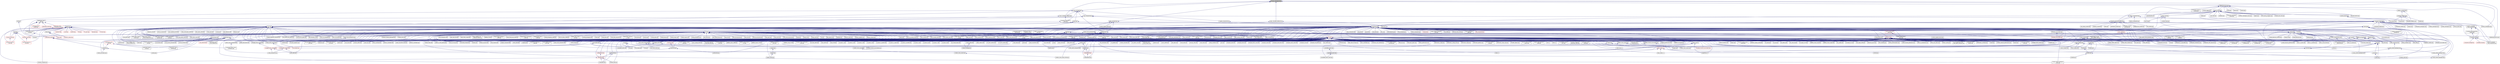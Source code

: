 digraph "primary_namespace.hpp"
{
  edge [fontname="Helvetica",fontsize="10",labelfontname="Helvetica",labelfontsize="10"];
  node [fontname="Helvetica",fontsize="10",shape=record];
  Node217 [label="primary_namespace.hpp",height=0.2,width=0.4,color="black", fillcolor="grey75", style="filled", fontcolor="black"];
  Node217 -> Node218 [dir="back",color="midnightblue",fontsize="10",style="solid",fontname="Helvetica"];
  Node218 [label="async_colocated.hpp",height=0.2,width=0.4,color="black", fillcolor="white", style="filled",URL="$d3/d0f/async__colocated_8hpp.html"];
  Node218 -> Node219 [dir="back",color="midnightblue",fontsize="10",style="solid",fontname="Helvetica"];
  Node219 [label="async.hpp",height=0.2,width=0.4,color="black", fillcolor="white", style="filled",URL="$d4/d59/include_2async_8hpp.html"];
  Node219 -> Node220 [dir="back",color="midnightblue",fontsize="10",style="solid",fontname="Helvetica"];
  Node220 [label="allgather.cpp",height=0.2,width=0.4,color="black", fillcolor="white", style="filled",URL="$d7/d06/allgather_8cpp.html"];
  Node219 -> Node221 [dir="back",color="midnightblue",fontsize="10",style="solid",fontname="Helvetica"];
  Node221 [label="allgather_and_gate.cpp",height=0.2,width=0.4,color="black", fillcolor="white", style="filled",URL="$d1/d56/allgather__and__gate_8cpp.html"];
  Node219 -> Node222 [dir="back",color="midnightblue",fontsize="10",style="solid",fontname="Helvetica"];
  Node222 [label="apex_fibonacci.cpp",height=0.2,width=0.4,color="black", fillcolor="white", style="filled",URL="$de/de1/apex__fibonacci_8cpp.html"];
  Node219 -> Node223 [dir="back",color="midnightblue",fontsize="10",style="solid",fontname="Helvetica"];
  Node223 [label="apex_policy_engine\l_active_thread_count.cpp",height=0.2,width=0.4,color="black", fillcolor="white", style="filled",URL="$d5/d01/apex__policy__engine__active__thread__count_8cpp.html"];
  Node219 -> Node224 [dir="back",color="midnightblue",fontsize="10",style="solid",fontname="Helvetica"];
  Node224 [label="apex_policy_engine\l_events.cpp",height=0.2,width=0.4,color="black", fillcolor="white", style="filled",URL="$df/d0f/apex__policy__engine__events_8cpp.html"];
  Node219 -> Node225 [dir="back",color="midnightblue",fontsize="10",style="solid",fontname="Helvetica"];
  Node225 [label="apex_policy_engine\l_periodic.cpp",height=0.2,width=0.4,color="black", fillcolor="white", style="filled",URL="$d5/d7b/apex__policy__engine__periodic_8cpp.html"];
  Node219 -> Node226 [dir="back",color="midnightblue",fontsize="10",style="solid",fontname="Helvetica"];
  Node226 [label="nqueen.hpp",height=0.2,width=0.4,color="black", fillcolor="white", style="filled",URL="$da/dfd/stubs_2nqueen_8hpp.html"];
  Node226 -> Node227 [dir="back",color="midnightblue",fontsize="10",style="solid",fontname="Helvetica"];
  Node227 [label="nqueen.hpp",height=0.2,width=0.4,color="black", fillcolor="white", style="filled",URL="$d0/d07/nqueen_8hpp.html"];
  Node227 -> Node228 [dir="back",color="midnightblue",fontsize="10",style="solid",fontname="Helvetica"];
  Node228 [label="nqueen_client.cpp",height=0.2,width=0.4,color="black", fillcolor="white", style="filled",URL="$d3/d5e/nqueen__client_8cpp.html"];
  Node219 -> Node229 [dir="back",color="midnightblue",fontsize="10",style="solid",fontname="Helvetica"];
  Node229 [label="1d_wave_equation.cpp",height=0.2,width=0.4,color="black", fillcolor="white", style="filled",URL="$da/dab/1d__wave__equation_8cpp.html"];
  Node219 -> Node230 [dir="back",color="midnightblue",fontsize="10",style="solid",fontname="Helvetica"];
  Node230 [label="factorial.cpp",height=0.2,width=0.4,color="black", fillcolor="white", style="filled",URL="$d9/d00/factorial_8cpp.html"];
  Node219 -> Node231 [dir="back",color="midnightblue",fontsize="10",style="solid",fontname="Helvetica"];
  Node231 [label="fibonacci.cpp",height=0.2,width=0.4,color="black", fillcolor="white", style="filled",URL="$d9/d89/fibonacci_8cpp.html"];
  Node219 -> Node232 [dir="back",color="midnightblue",fontsize="10",style="solid",fontname="Helvetica"];
  Node232 [label="fibonacci_one.cpp",height=0.2,width=0.4,color="black", fillcolor="white", style="filled",URL="$d8/d78/fibonacci__one_8cpp.html"];
  Node219 -> Node233 [dir="back",color="midnightblue",fontsize="10",style="solid",fontname="Helvetica"];
  Node233 [label="print_to_console.cpp",height=0.2,width=0.4,color="black", fillcolor="white", style="filled",URL="$d7/de6/print__to__console_8cpp.html"];
  Node219 -> Node234 [dir="back",color="midnightblue",fontsize="10",style="solid",fontname="Helvetica"];
  Node234 [label="quicksort.cpp",height=0.2,width=0.4,color="black", fillcolor="white", style="filled",URL="$d3/d1e/quicksort_8cpp.html"];
  Node219 -> Node235 [dir="back",color="midnightblue",fontsize="10",style="solid",fontname="Helvetica"];
  Node235 [label="sierpinski.cpp",height=0.2,width=0.4,color="black", fillcolor="white", style="filled",URL="$d3/d7e/sierpinski_8cpp.html"];
  Node219 -> Node236 [dir="back",color="midnightblue",fontsize="10",style="solid",fontname="Helvetica"];
  Node236 [label="random_mem_access.hpp",height=0.2,width=0.4,color="black", fillcolor="white", style="filled",URL="$d3/d32/stubs_2random__mem__access_8hpp.html"];
  Node236 -> Node237 [dir="back",color="midnightblue",fontsize="10",style="solid",fontname="Helvetica"];
  Node237 [label="random_mem_access.hpp",height=0.2,width=0.4,color="black", fillcolor="white", style="filled",URL="$db/de8/random__mem__access_8hpp.html"];
  Node237 -> Node238 [dir="back",color="midnightblue",fontsize="10",style="solid",fontname="Helvetica"];
  Node238 [label="random_mem_access_client.cpp",height=0.2,width=0.4,color="black", fillcolor="white", style="filled",URL="$df/d1b/random__mem__access__client_8cpp.html"];
  Node219 -> Node239 [dir="back",color="midnightblue",fontsize="10",style="solid",fontname="Helvetica"];
  Node239 [label="interpolator.cpp",height=0.2,width=0.4,color="black", fillcolor="white", style="filled",URL="$d5/d02/interpolator_8cpp.html"];
  Node219 -> Node240 [dir="back",color="midnightblue",fontsize="10",style="solid",fontname="Helvetica"];
  Node240 [label="simple_central_tuplespace.hpp",height=0.2,width=0.4,color="black", fillcolor="white", style="filled",URL="$d0/d4b/stubs_2simple__central__tuplespace_8hpp.html"];
  Node240 -> Node241 [dir="back",color="midnightblue",fontsize="10",style="solid",fontname="Helvetica"];
  Node241 [label="simple_central_tuplespace.hpp",height=0.2,width=0.4,color="black", fillcolor="white", style="filled",URL="$d5/ddd/simple__central__tuplespace_8hpp.html"];
  Node241 -> Node242 [dir="back",color="midnightblue",fontsize="10",style="solid",fontname="Helvetica"];
  Node242 [label="simple_central_tuplespace\l_client.cpp",height=0.2,width=0.4,color="black", fillcolor="white", style="filled",URL="$d1/d7b/simple__central__tuplespace__client_8cpp.html"];
  Node219 -> Node243 [dir="back",color="midnightblue",fontsize="10",style="solid",fontname="Helvetica"];
  Node243 [label="lcos.hpp",height=0.2,width=0.4,color="black", fillcolor="white", style="filled",URL="$d5/deb/lcos_8hpp.html"];
  Node243 -> Node221 [dir="back",color="midnightblue",fontsize="10",style="solid",fontname="Helvetica"];
  Node243 -> Node244 [dir="back",color="midnightblue",fontsize="10",style="solid",fontname="Helvetica"];
  Node244 [label="apex_balance.cpp",height=0.2,width=0.4,color="black", fillcolor="white", style="filled",URL="$d4/d8e/apex__balance_8cpp.html"];
  Node243 -> Node223 [dir="back",color="midnightblue",fontsize="10",style="solid",fontname="Helvetica"];
  Node243 -> Node224 [dir="back",color="midnightblue",fontsize="10",style="solid",fontname="Helvetica"];
  Node243 -> Node225 [dir="back",color="midnightblue",fontsize="10",style="solid",fontname="Helvetica"];
  Node243 -> Node245 [dir="back",color="midnightblue",fontsize="10",style="solid",fontname="Helvetica"];
  Node245 [label="heartbeat.cpp",height=0.2,width=0.4,color="black", fillcolor="white", style="filled",URL="$d8/d98/heartbeat_8cpp.html"];
  Node243 -> Node246 [dir="back",color="midnightblue",fontsize="10",style="solid",fontname="Helvetica"];
  Node246 [label="hello_world_component.hpp",height=0.2,width=0.4,color="black", fillcolor="white", style="filled",URL="$df/df0/hello__world__component_8hpp.html"];
  Node246 -> Node247 [dir="back",color="midnightblue",fontsize="10",style="solid",fontname="Helvetica"];
  Node247 [label="hello_world_client.cpp",height=0.2,width=0.4,color="black", fillcolor="white", style="filled",URL="$d5/da6/hello__world__client_8cpp.html"];
  Node246 -> Node248 [dir="back",color="midnightblue",fontsize="10",style="solid",fontname="Helvetica"];
  Node248 [label="hello_world_component.cpp",height=0.2,width=0.4,color="black", fillcolor="white", style="filled",URL="$d8/daa/hello__world__component_8cpp.html"];
  Node243 -> Node249 [dir="back",color="midnightblue",fontsize="10",style="solid",fontname="Helvetica"];
  Node249 [label="row.hpp",height=0.2,width=0.4,color="black", fillcolor="white", style="filled",URL="$dc/d69/row_8hpp.html"];
  Node249 -> Node250 [dir="back",color="midnightblue",fontsize="10",style="solid",fontname="Helvetica"];
  Node250 [label="grid.hpp",height=0.2,width=0.4,color="black", fillcolor="white", style="filled",URL="$dc/d8a/grid_8hpp.html"];
  Node250 -> Node251 [dir="back",color="midnightblue",fontsize="10",style="solid",fontname="Helvetica"];
  Node251 [label="jacobi.cpp",height=0.2,width=0.4,color="black", fillcolor="white", style="filled",URL="$d2/d27/jacobi_8cpp.html"];
  Node250 -> Node252 [dir="back",color="midnightblue",fontsize="10",style="solid",fontname="Helvetica"];
  Node252 [label="solver.hpp",height=0.2,width=0.4,color="black", fillcolor="white", style="filled",URL="$db/d9a/server_2solver_8hpp.html"];
  Node252 -> Node253 [dir="back",color="midnightblue",fontsize="10",style="solid",fontname="Helvetica"];
  Node253 [label="solver.hpp",height=0.2,width=0.4,color="black", fillcolor="white", style="filled",URL="$d2/d1c/solver_8hpp.html"];
  Node253 -> Node251 [dir="back",color="midnightblue",fontsize="10",style="solid",fontname="Helvetica"];
  Node252 -> Node254 [dir="back",color="midnightblue",fontsize="10",style="solid",fontname="Helvetica"];
  Node254 [label="solver.cpp",height=0.2,width=0.4,color="black", fillcolor="white", style="filled",URL="$d6/d94/solver_8cpp.html"];
  Node250 -> Node253 [dir="back",color="midnightblue",fontsize="10",style="solid",fontname="Helvetica"];
  Node250 -> Node255 [dir="back",color="midnightblue",fontsize="10",style="solid",fontname="Helvetica"];
  Node255 [label="grid.cpp",height=0.2,width=0.4,color="black", fillcolor="white", style="filled",URL="$d6/d1b/jacobi__component_2grid_8cpp.html"];
  Node249 -> Node256 [dir="back",color="midnightblue",fontsize="10",style="solid",fontname="Helvetica"];
  Node256 [label="stencil_iterator.hpp",height=0.2,width=0.4,color="black", fillcolor="white", style="filled",URL="$dc/d5c/server_2stencil__iterator_8hpp.html"];
  Node256 -> Node252 [dir="back",color="midnightblue",fontsize="10",style="solid",fontname="Helvetica"];
  Node256 -> Node257 [dir="back",color="midnightblue",fontsize="10",style="solid",fontname="Helvetica"];
  Node257 [label="stencil_iterator.cpp",height=0.2,width=0.4,color="black", fillcolor="white", style="filled",URL="$d6/de1/server_2stencil__iterator_8cpp.html"];
  Node256 -> Node258 [dir="back",color="midnightblue",fontsize="10",style="solid",fontname="Helvetica"];
  Node258 [label="stencil_iterator.cpp",height=0.2,width=0.4,color="black", fillcolor="white", style="filled",URL="$d7/d71/stencil__iterator_8cpp.html"];
  Node249 -> Node255 [dir="back",color="midnightblue",fontsize="10",style="solid",fontname="Helvetica"];
  Node243 -> Node259 [dir="back",color="midnightblue",fontsize="10",style="solid",fontname="Helvetica"];
  Node259 [label="stencil_iterator.hpp",height=0.2,width=0.4,color="black", fillcolor="white", style="filled",URL="$d4/dc8/stencil__iterator_8hpp.html"];
  Node259 -> Node252 [dir="back",color="midnightblue",fontsize="10",style="solid",fontname="Helvetica"];
  Node259 -> Node256 [dir="back",color="midnightblue",fontsize="10",style="solid",fontname="Helvetica"];
  Node259 -> Node258 [dir="back",color="midnightblue",fontsize="10",style="solid",fontname="Helvetica"];
  Node243 -> Node256 [dir="back",color="midnightblue",fontsize="10",style="solid",fontname="Helvetica"];
  Node243 -> Node260 [dir="back",color="midnightblue",fontsize="10",style="solid",fontname="Helvetica"];
  Node260 [label="jacobi_hpx.cpp",height=0.2,width=0.4,color="black", fillcolor="white", style="filled",URL="$d8/d72/jacobi__hpx_8cpp.html"];
  Node243 -> Node261 [dir="back",color="midnightblue",fontsize="10",style="solid",fontname="Helvetica"];
  Node261 [label="jacobi_nonuniform_hpx.cpp",height=0.2,width=0.4,color="black", fillcolor="white", style="filled",URL="$de/d56/jacobi__nonuniform__hpx_8cpp.html"];
  Node243 -> Node262 [dir="back",color="midnightblue",fontsize="10",style="solid",fontname="Helvetica"];
  Node262 [label="enumerate_threads.cpp",height=0.2,width=0.4,color="black", fillcolor="white", style="filled",URL="$d3/dd4/enumerate__threads_8cpp.html"];
  Node243 -> Node263 [dir="back",color="midnightblue",fontsize="10",style="solid",fontname="Helvetica"];
  Node263 [label="fibonacci_await.cpp",height=0.2,width=0.4,color="black", fillcolor="white", style="filled",URL="$dc/d1c/fibonacci__await_8cpp.html"];
  Node243 -> Node264 [dir="back",color="midnightblue",fontsize="10",style="solid",fontname="Helvetica"];
  Node264 [label="fibonacci_dataflow.cpp",height=0.2,width=0.4,color="black", fillcolor="white", style="filled",URL="$df/d3d/fibonacci__dataflow_8cpp.html"];
  Node243 -> Node265 [dir="back",color="midnightblue",fontsize="10",style="solid",fontname="Helvetica"];
  Node265 [label="fibonacci_futures.cpp",height=0.2,width=0.4,color="black", fillcolor="white", style="filled",URL="$d6/de3/fibonacci__futures_8cpp.html"];
  Node243 -> Node266 [dir="back",color="midnightblue",fontsize="10",style="solid",fontname="Helvetica"];
  Node266 [label="fibonacci_futures_distributed.cpp",height=0.2,width=0.4,color="black", fillcolor="white", style="filled",URL="$d1/dc9/fibonacci__futures__distributed_8cpp.html"];
  Node243 -> Node267 [dir="back",color="midnightblue",fontsize="10",style="solid",fontname="Helvetica"];
  Node267 [label="fractals.cpp",height=0.2,width=0.4,color="black", fillcolor="white", style="filled",URL="$d8/d58/fractals_8cpp.html"];
  Node243 -> Node268 [dir="back",color="midnightblue",fontsize="10",style="solid",fontname="Helvetica"];
  Node268 [label="fractals_executor.cpp",height=0.2,width=0.4,color="black", fillcolor="white", style="filled",URL="$d9/da9/fractals__executor_8cpp.html"];
  Node243 -> Node269 [dir="back",color="midnightblue",fontsize="10",style="solid",fontname="Helvetica"];
  Node269 [label="fractals_struct.cpp",height=0.2,width=0.4,color="black", fillcolor="white", style="filled",URL="$d8/d2f/fractals__struct_8cpp.html"];
  Node243 -> Node270 [dir="back",color="midnightblue",fontsize="10",style="solid",fontname="Helvetica"];
  Node270 [label="hello_world.cpp",height=0.2,width=0.4,color="black", fillcolor="white", style="filled",URL="$d0/d67/hello__world_8cpp.html"];
  Node243 -> Node271 [dir="back",color="midnightblue",fontsize="10",style="solid",fontname="Helvetica"];
  Node271 [label="latch_local.cpp",height=0.2,width=0.4,color="black", fillcolor="white", style="filled",URL="$dd/dd3/latch__local_8cpp.html"];
  Node243 -> Node272 [dir="back",color="midnightblue",fontsize="10",style="solid",fontname="Helvetica"];
  Node272 [label="latch_remote.cpp",height=0.2,width=0.4,color="black", fillcolor="white", style="filled",URL="$df/d59/latch__remote_8cpp.html"];
  Node243 -> Node273 [dir="back",color="midnightblue",fontsize="10",style="solid",fontname="Helvetica"];
  Node273 [label="local_channel.cpp",height=0.2,width=0.4,color="black", fillcolor="white", style="filled",URL="$d0/d3e/local__channel_8cpp.html"];
  Node243 -> Node274 [dir="back",color="midnightblue",fontsize="10",style="solid",fontname="Helvetica"];
  Node274 [label="pingpong.cpp",height=0.2,width=0.4,color="black", fillcolor="white", style="filled",URL="$dd/d4d/pingpong_8cpp.html"];
  Node243 -> Node275 [dir="back",color="midnightblue",fontsize="10",style="solid",fontname="Helvetica"];
  Node275 [label="shared_mutex.cpp",height=0.2,width=0.4,color="black", fillcolor="white", style="filled",URL="$da/d0b/shared__mutex_8cpp.html"];
  Node243 -> Node276 [dir="back",color="midnightblue",fontsize="10",style="solid",fontname="Helvetica"];
  Node276 [label="wait_composition.cpp",height=0.2,width=0.4,color="black", fillcolor="white", style="filled",URL="$d6/d13/wait__composition_8cpp.html"];
  Node243 -> Node277 [dir="back",color="midnightblue",fontsize="10",style="solid",fontname="Helvetica"];
  Node277 [label="sheneos_compare.cpp",height=0.2,width=0.4,color="black", fillcolor="white", style="filled",URL="$dc/d11/sheneos__compare_8cpp.html"];
  Node243 -> Node278 [dir="back",color="midnightblue",fontsize="10",style="solid",fontname="Helvetica"];
  Node278 [label="spell_check_file.cpp",height=0.2,width=0.4,color="black", fillcolor="white", style="filled",URL="$df/df7/spell__check__file_8cpp.html"];
  Node243 -> Node279 [dir="back",color="midnightblue",fontsize="10",style="solid",fontname="Helvetica"];
  Node279 [label="spell_check_simple.cpp",height=0.2,width=0.4,color="black", fillcolor="white", style="filled",URL="$dd/d54/spell__check__simple_8cpp.html"];
  Node243 -> Node242 [dir="back",color="midnightblue",fontsize="10",style="solid",fontname="Helvetica"];
  Node243 -> Node280 [dir="back",color="midnightblue",fontsize="10",style="solid",fontname="Helvetica"];
  Node280 [label="hpx.hpp",height=0.2,width=0.4,color="red", fillcolor="white", style="filled",URL="$d0/daa/hpx_8hpp.html"];
  Node280 -> Node281 [dir="back",color="midnightblue",fontsize="10",style="solid",fontname="Helvetica"];
  Node281 [label="1d_stencil_1.cpp",height=0.2,width=0.4,color="black", fillcolor="white", style="filled",URL="$d2/db1/1d__stencil__1_8cpp.html"];
  Node280 -> Node282 [dir="back",color="midnightblue",fontsize="10",style="solid",fontname="Helvetica"];
  Node282 [label="1d_stencil_2.cpp",height=0.2,width=0.4,color="black", fillcolor="white", style="filled",URL="$d3/dd1/1d__stencil__2_8cpp.html"];
  Node280 -> Node283 [dir="back",color="midnightblue",fontsize="10",style="solid",fontname="Helvetica"];
  Node283 [label="1d_stencil_3.cpp",height=0.2,width=0.4,color="black", fillcolor="white", style="filled",URL="$db/d19/1d__stencil__3_8cpp.html"];
  Node280 -> Node284 [dir="back",color="midnightblue",fontsize="10",style="solid",fontname="Helvetica"];
  Node284 [label="1d_stencil_4.cpp",height=0.2,width=0.4,color="black", fillcolor="white", style="filled",URL="$d1/d7d/1d__stencil__4_8cpp.html"];
  Node280 -> Node285 [dir="back",color="midnightblue",fontsize="10",style="solid",fontname="Helvetica"];
  Node285 [label="1d_stencil_4_parallel.cpp",height=0.2,width=0.4,color="black", fillcolor="white", style="filled",URL="$d6/d05/1d__stencil__4__parallel_8cpp.html"];
  Node280 -> Node286 [dir="back",color="midnightblue",fontsize="10",style="solid",fontname="Helvetica"];
  Node286 [label="1d_stencil_4_repart.cpp",height=0.2,width=0.4,color="black", fillcolor="white", style="filled",URL="$d0/d6b/1d__stencil__4__repart_8cpp.html"];
  Node280 -> Node287 [dir="back",color="midnightblue",fontsize="10",style="solid",fontname="Helvetica"];
  Node287 [label="1d_stencil_4_throttle.cpp",height=0.2,width=0.4,color="black", fillcolor="white", style="filled",URL="$d6/de5/1d__stencil__4__throttle_8cpp.html"];
  Node280 -> Node288 [dir="back",color="midnightblue",fontsize="10",style="solid",fontname="Helvetica"];
  Node288 [label="1d_stencil_5.cpp",height=0.2,width=0.4,color="black", fillcolor="white", style="filled",URL="$d7/d2a/1d__stencil__5_8cpp.html"];
  Node280 -> Node289 [dir="back",color="midnightblue",fontsize="10",style="solid",fontname="Helvetica"];
  Node289 [label="1d_stencil_6.cpp",height=0.2,width=0.4,color="black", fillcolor="white", style="filled",URL="$db/de7/1d__stencil__6_8cpp.html"];
  Node280 -> Node290 [dir="back",color="midnightblue",fontsize="10",style="solid",fontname="Helvetica"];
  Node290 [label="1d_stencil_7.cpp",height=0.2,width=0.4,color="black", fillcolor="white", style="filled",URL="$d4/d5a/1d__stencil__7_8cpp.html"];
  Node280 -> Node291 [dir="back",color="midnightblue",fontsize="10",style="solid",fontname="Helvetica"];
  Node291 [label="1d_stencil_8.cpp",height=0.2,width=0.4,color="black", fillcolor="white", style="filled",URL="$df/de0/1d__stencil__8_8cpp.html"];
  Node280 -> Node292 [dir="back",color="midnightblue",fontsize="10",style="solid",fontname="Helvetica"];
  Node292 [label="accumulator.cpp",height=0.2,width=0.4,color="black", fillcolor="white", style="filled",URL="$d1/d81/accumulator_8cpp.html"];
  Node280 -> Node293 [dir="back",color="midnightblue",fontsize="10",style="solid",fontname="Helvetica"];
  Node293 [label="accumulator.hpp",height=0.2,width=0.4,color="black", fillcolor="white", style="filled",URL="$d4/d9d/server_2accumulator_8hpp.html"];
  Node293 -> Node292 [dir="back",color="midnightblue",fontsize="10",style="solid",fontname="Helvetica"];
  Node293 -> Node294 [dir="back",color="midnightblue",fontsize="10",style="solid",fontname="Helvetica"];
  Node294 [label="accumulator.hpp",height=0.2,width=0.4,color="red", fillcolor="white", style="filled",URL="$d8/d5e/accumulator_8hpp.html"];
  Node280 -> Node296 [dir="back",color="midnightblue",fontsize="10",style="solid",fontname="Helvetica"];
  Node296 [label="template_function_accumulator.hpp",height=0.2,width=0.4,color="black", fillcolor="white", style="filled",URL="$d7/da6/server_2template__function__accumulator_8hpp.html"];
  Node296 -> Node297 [dir="back",color="midnightblue",fontsize="10",style="solid",fontname="Helvetica"];
  Node297 [label="template_function_accumulator.cpp",height=0.2,width=0.4,color="black", fillcolor="white", style="filled",URL="$d5/d02/template__function__accumulator_8cpp.html"];
  Node296 -> Node298 [dir="back",color="midnightblue",fontsize="10",style="solid",fontname="Helvetica"];
  Node298 [label="template_function_accumulator.hpp",height=0.2,width=0.4,color="red", fillcolor="white", style="filled",URL="$d3/de9/template__function__accumulator_8hpp.html"];
  Node280 -> Node300 [dir="back",color="midnightblue",fontsize="10",style="solid",fontname="Helvetica"];
  Node300 [label="template_accumulator.cpp",height=0.2,width=0.4,color="black", fillcolor="white", style="filled",URL="$d0/d4a/template__accumulator_8cpp.html"];
  Node280 -> Node297 [dir="back",color="midnightblue",fontsize="10",style="solid",fontname="Helvetica"];
  Node280 -> Node298 [dir="back",color="midnightblue",fontsize="10",style="solid",fontname="Helvetica"];
  Node280 -> Node301 [dir="back",color="midnightblue",fontsize="10",style="solid",fontname="Helvetica"];
  Node301 [label="allgather_module.cpp",height=0.2,width=0.4,color="black", fillcolor="white", style="filled",URL="$df/de4/allgather__module_8cpp.html"];
  Node280 -> Node220 [dir="back",color="midnightblue",fontsize="10",style="solid",fontname="Helvetica"];
  Node280 -> Node221 [dir="back",color="midnightblue",fontsize="10",style="solid",fontname="Helvetica"];
  Node280 -> Node302 [dir="back",color="midnightblue",fontsize="10",style="solid",fontname="Helvetica"];
  Node302 [label="ag_client.cpp",height=0.2,width=0.4,color="black", fillcolor="white", style="filled",URL="$d4/d5d/ag__client_8cpp.html"];
  Node280 -> Node303 [dir="back",color="midnightblue",fontsize="10",style="solid",fontname="Helvetica"];
  Node303 [label="hpx_thread_phase.cpp",height=0.2,width=0.4,color="black", fillcolor="white", style="filled",URL="$d5/dca/hpx__thread__phase_8cpp.html"];
  Node280 -> Node304 [dir="back",color="midnightblue",fontsize="10",style="solid",fontname="Helvetica"];
  Node304 [label="os_thread_num.cpp",height=0.2,width=0.4,color="black", fillcolor="white", style="filled",URL="$d2/dfb/os__thread__num_8cpp.html"];
  Node280 -> Node305 [dir="back",color="midnightblue",fontsize="10",style="solid",fontname="Helvetica"];
  Node305 [label="cancelable_action.cpp",height=0.2,width=0.4,color="black", fillcolor="white", style="filled",URL="$d5/d0c/cancelable__action_8cpp.html"];
  Node280 -> Node306 [dir="back",color="midnightblue",fontsize="10",style="solid",fontname="Helvetica"];
  Node306 [label="cancelable_action.hpp",height=0.2,width=0.4,color="black", fillcolor="white", style="filled",URL="$d5/d4d/server_2cancelable__action_8hpp.html"];
  Node306 -> Node305 [dir="back",color="midnightblue",fontsize="10",style="solid",fontname="Helvetica"];
  Node306 -> Node307 [dir="back",color="midnightblue",fontsize="10",style="solid",fontname="Helvetica"];
  Node307 [label="cancelable_action.hpp",height=0.2,width=0.4,color="black", fillcolor="white", style="filled",URL="$d0/da3/stubs_2cancelable__action_8hpp.html"];
  Node307 -> Node308 [dir="back",color="midnightblue",fontsize="10",style="solid",fontname="Helvetica"];
  Node308 [label="cancelable_action.hpp",height=0.2,width=0.4,color="black", fillcolor="white", style="filled",URL="$d6/d28/cancelable__action_8hpp.html"];
  Node308 -> Node309 [dir="back",color="midnightblue",fontsize="10",style="solid",fontname="Helvetica"];
  Node309 [label="cancelable_action_client.cpp",height=0.2,width=0.4,color="black", fillcolor="white", style="filled",URL="$d1/db8/cancelable__action__client_8cpp.html"];
  Node280 -> Node307 [dir="back",color="midnightblue",fontsize="10",style="solid",fontname="Helvetica"];
  Node280 -> Node309 [dir="back",color="midnightblue",fontsize="10",style="solid",fontname="Helvetica"];
  Node280 -> Node310 [dir="back",color="midnightblue",fontsize="10",style="solid",fontname="Helvetica"];
  Node310 [label="cublas_matmul.cpp",height=0.2,width=0.4,color="black", fillcolor="white", style="filled",URL="$dd/d84/cublas__matmul_8cpp.html"];
  Node280 -> Node311 [dir="back",color="midnightblue",fontsize="10",style="solid",fontname="Helvetica"];
  Node311 [label="win_perf_counters.cpp",height=0.2,width=0.4,color="black", fillcolor="white", style="filled",URL="$d8/d11/win__perf__counters_8cpp.html"];
  Node280 -> Node312 [dir="back",color="midnightblue",fontsize="10",style="solid",fontname="Helvetica"];
  Node312 [label="win_perf_counters.hpp",height=0.2,width=0.4,color="black", fillcolor="white", style="filled",URL="$d5/da7/win__perf__counters_8hpp.html"];
  Node280 -> Node246 [dir="back",color="midnightblue",fontsize="10",style="solid",fontname="Helvetica"];
  Node280 -> Node313 [dir="back",color="midnightblue",fontsize="10",style="solid",fontname="Helvetica"];
  Node313 [label="interpolate1d.cpp",height=0.2,width=0.4,color="black", fillcolor="white", style="filled",URL="$d0/d05/interpolate1d_8cpp.html"];
  Node280 -> Node314 [dir="back",color="midnightblue",fontsize="10",style="solid",fontname="Helvetica"];
  Node314 [label="partition.hpp",height=0.2,width=0.4,color="black", fillcolor="white", style="filled",URL="$d0/d7a/examples_2interpolate1d_2interpolate1d_2partition_8hpp.html"];
  Node314 -> Node313 [dir="back",color="midnightblue",fontsize="10",style="solid",fontname="Helvetica"];
  Node314 -> Node315 [dir="back",color="midnightblue",fontsize="10",style="solid",fontname="Helvetica"];
  Node315 [label="interpolate1d.hpp",height=0.2,width=0.4,color="red", fillcolor="white", style="filled",URL="$d4/dc7/interpolate1d_8hpp.html"];
  Node315 -> Node313 [dir="back",color="midnightblue",fontsize="10",style="solid",fontname="Helvetica"];
  Node280 -> Node317 [dir="back",color="midnightblue",fontsize="10",style="solid",fontname="Helvetica"];
  Node317 [label="partition.hpp",height=0.2,width=0.4,color="black", fillcolor="white", style="filled",URL="$d0/dff/examples_2interpolate1d_2interpolate1d_2server_2partition_8hpp.html"];
  Node317 -> Node314 [dir="back",color="midnightblue",fontsize="10",style="solid",fontname="Helvetica"];
  Node317 -> Node318 [dir="back",color="midnightblue",fontsize="10",style="solid",fontname="Helvetica"];
  Node318 [label="partition.cpp",height=0.2,width=0.4,color="black", fillcolor="white", style="filled",URL="$d0/d4f/examples_2interpolate1d_2interpolate1d_2server_2partition_8cpp.html"];
  Node280 -> Node315 [dir="back",color="midnightblue",fontsize="10",style="solid",fontname="Helvetica"];
  Node280 -> Node319 [dir="back",color="midnightblue",fontsize="10",style="solid",fontname="Helvetica"];
  Node319 [label="read_values.cpp",height=0.2,width=0.4,color="black", fillcolor="white", style="filled",URL="$d0/d8c/interpolate1d_2interpolate1d_2read__values_8cpp.html"];
  Node280 -> Node318 [dir="back",color="midnightblue",fontsize="10",style="solid",fontname="Helvetica"];
  Node280 -> Node251 [dir="back",color="midnightblue",fontsize="10",style="solid",fontname="Helvetica"];
  Node280 -> Node255 [dir="back",color="midnightblue",fontsize="10",style="solid",fontname="Helvetica"];
  Node280 -> Node320 [dir="back",color="midnightblue",fontsize="10",style="solid",fontname="Helvetica"];
  Node320 [label="row.cpp",height=0.2,width=0.4,color="black", fillcolor="white", style="filled",URL="$d3/d86/server_2row_8cpp.html"];
  Node280 -> Node254 [dir="back",color="midnightblue",fontsize="10",style="solid",fontname="Helvetica"];
  Node280 -> Node257 [dir="back",color="midnightblue",fontsize="10",style="solid",fontname="Helvetica"];
  Node280 -> Node258 [dir="back",color="midnightblue",fontsize="10",style="solid",fontname="Helvetica"];
  Node280 -> Node321 [dir="back",color="midnightblue",fontsize="10",style="solid",fontname="Helvetica"];
  Node321 [label="jacobi.cpp",height=0.2,width=0.4,color="black", fillcolor="white", style="filled",URL="$d3/d44/smp_2jacobi_8cpp.html"];
  Node280 -> Node260 [dir="back",color="midnightblue",fontsize="10",style="solid",fontname="Helvetica"];
  Node280 -> Node322 [dir="back",color="midnightblue",fontsize="10",style="solid",fontname="Helvetica"];
  Node322 [label="jacobi_nonuniform.cpp",height=0.2,width=0.4,color="black", fillcolor="white", style="filled",URL="$dd/ddc/jacobi__nonuniform_8cpp.html"];
  Node280 -> Node261 [dir="back",color="midnightblue",fontsize="10",style="solid",fontname="Helvetica"];
  Node280 -> Node323 [dir="back",color="midnightblue",fontsize="10",style="solid",fontname="Helvetica"];
  Node323 [label="nqueen.cpp",height=0.2,width=0.4,color="black", fillcolor="white", style="filled",URL="$db/dca/nqueen_8cpp.html"];
  Node280 -> Node324 [dir="back",color="midnightblue",fontsize="10",style="solid",fontname="Helvetica"];
  Node324 [label="nqueen.hpp",height=0.2,width=0.4,color="black", fillcolor="white", style="filled",URL="$de/d58/server_2nqueen_8hpp.html"];
  Node324 -> Node323 [dir="back",color="midnightblue",fontsize="10",style="solid",fontname="Helvetica"];
  Node324 -> Node226 [dir="back",color="midnightblue",fontsize="10",style="solid",fontname="Helvetica"];
  Node280 -> Node228 [dir="back",color="midnightblue",fontsize="10",style="solid",fontname="Helvetica"];
  Node280 -> Node325 [dir="back",color="midnightblue",fontsize="10",style="solid",fontname="Helvetica"];
  Node325 [label="sine.cpp",height=0.2,width=0.4,color="black", fillcolor="white", style="filled",URL="$d3/d0d/server_2sine_8cpp.html"];
  Node280 -> Node326 [dir="back",color="midnightblue",fontsize="10",style="solid",fontname="Helvetica"];
  Node326 [label="sine.hpp",height=0.2,width=0.4,color="black", fillcolor="white", style="filled",URL="$d8/dac/sine_8hpp.html"];
  Node326 -> Node325 [dir="back",color="midnightblue",fontsize="10",style="solid",fontname="Helvetica"];
  Node326 -> Node327 [dir="back",color="midnightblue",fontsize="10",style="solid",fontname="Helvetica"];
  Node327 [label="sine.cpp",height=0.2,width=0.4,color="black", fillcolor="white", style="filled",URL="$d5/dd8/sine_8cpp.html"];
  Node280 -> Node327 [dir="back",color="midnightblue",fontsize="10",style="solid",fontname="Helvetica"];
  Node280 -> Node328 [dir="back",color="midnightblue",fontsize="10",style="solid",fontname="Helvetica"];
  Node328 [label="sine_client.cpp",height=0.2,width=0.4,color="black", fillcolor="white", style="filled",URL="$db/d62/sine__client_8cpp.html"];
  Node280 -> Node329 [dir="back",color="midnightblue",fontsize="10",style="solid",fontname="Helvetica"];
  Node329 [label="qt.cpp",height=0.2,width=0.4,color="black", fillcolor="white", style="filled",URL="$df/d90/qt_8cpp.html"];
  Node280 -> Node330 [dir="back",color="midnightblue",fontsize="10",style="solid",fontname="Helvetica"];
  Node330 [label="queue_client.cpp",height=0.2,width=0.4,color="black", fillcolor="white", style="filled",URL="$d7/d96/queue__client_8cpp.html"];
  Node280 -> Node331 [dir="back",color="midnightblue",fontsize="10",style="solid",fontname="Helvetica"];
  Node331 [label="customize_async.cpp",height=0.2,width=0.4,color="black", fillcolor="white", style="filled",URL="$d0/d82/customize__async_8cpp.html"];
  Node280 -> Node332 [dir="back",color="midnightblue",fontsize="10",style="solid",fontname="Helvetica"];
  Node332 [label="data_actions.cpp",height=0.2,width=0.4,color="black", fillcolor="white", style="filled",URL="$dc/d68/data__actions_8cpp.html"];
  Node280 -> Node333 [dir="back",color="midnightblue",fontsize="10",style="solid",fontname="Helvetica"];
  Node333 [label="error_handling.cpp",height=0.2,width=0.4,color="black", fillcolor="white", style="filled",URL="$d9/d96/error__handling_8cpp.html"];
  Node280 -> Node334 [dir="back",color="midnightblue",fontsize="10",style="solid",fontname="Helvetica"];
  Node334 [label="event_synchronization.cpp",height=0.2,width=0.4,color="black", fillcolor="white", style="filled",URL="$d0/d35/event__synchronization_8cpp.html"];
  Node280 -> Node230 [dir="back",color="midnightblue",fontsize="10",style="solid",fontname="Helvetica"];
  Node280 -> Node335 [dir="back",color="midnightblue",fontsize="10",style="solid",fontname="Helvetica"];
  Node335 [label="file_serialization.cpp",height=0.2,width=0.4,color="black", fillcolor="white", style="filled",URL="$de/d58/file__serialization_8cpp.html"];
  Node280 -> Node336 [dir="back",color="midnightblue",fontsize="10",style="solid",fontname="Helvetica"];
  Node336 [label="init_globally.cpp",height=0.2,width=0.4,color="black", fillcolor="white", style="filled",URL="$d6/dad/init__globally_8cpp.html"];
  Node280 -> Node337 [dir="back",color="midnightblue",fontsize="10",style="solid",fontname="Helvetica"];
  Node337 [label="interest_calculator.cpp",height=0.2,width=0.4,color="black", fillcolor="white", style="filled",URL="$d2/d86/interest__calculator_8cpp.html"];
  Node280 -> Node338 [dir="back",color="midnightblue",fontsize="10",style="solid",fontname="Helvetica"];
  Node338 [label="non_atomic_rma.cpp",height=0.2,width=0.4,color="black", fillcolor="white", style="filled",URL="$d7/d8b/non__atomic__rma_8cpp.html"];
  Node280 -> Node339 [dir="back",color="midnightblue",fontsize="10",style="solid",fontname="Helvetica"];
  Node339 [label="partitioned_vector\l_spmd_foreach.cpp",height=0.2,width=0.4,color="black", fillcolor="white", style="filled",URL="$db/d7c/partitioned__vector__spmd__foreach_8cpp.html"];
  Node280 -> Node340 [dir="back",color="midnightblue",fontsize="10",style="solid",fontname="Helvetica"];
  Node340 [label="pipeline1.cpp",height=0.2,width=0.4,color="black", fillcolor="white", style="filled",URL="$d5/d77/pipeline1_8cpp.html"];
  Node280 -> Node234 [dir="back",color="midnightblue",fontsize="10",style="solid",fontname="Helvetica"];
  Node280 -> Node341 [dir="back",color="midnightblue",fontsize="10",style="solid",fontname="Helvetica"];
  Node341 [label="receive_buffer.cpp",height=0.2,width=0.4,color="black", fillcolor="white", style="filled",URL="$d7/d10/receive__buffer_8cpp.html"];
  Node280 -> Node342 [dir="back",color="midnightblue",fontsize="10",style="solid",fontname="Helvetica"];
  Node342 [label="safe_object.cpp",height=0.2,width=0.4,color="black", fillcolor="white", style="filled",URL="$dd/d52/safe__object_8cpp.html"];
  Node280 -> Node343 [dir="back",color="midnightblue",fontsize="10",style="solid",fontname="Helvetica"];
  Node343 [label="sort_by_key_demo.cpp",height=0.2,width=0.4,color="black", fillcolor="white", style="filled",URL="$da/d20/sort__by__key__demo_8cpp.html"];
  Node280 -> Node344 [dir="back",color="midnightblue",fontsize="10",style="solid",fontname="Helvetica"];
  Node344 [label="timed_wake.cpp",height=0.2,width=0.4,color="black", fillcolor="white", style="filled",URL="$d8/df9/timed__wake_8cpp.html"];
  Node280 -> Node345 [dir="back",color="midnightblue",fontsize="10",style="solid",fontname="Helvetica"];
  Node345 [label="vector_counting_dotproduct.cpp",height=0.2,width=0.4,color="black", fillcolor="white", style="filled",URL="$df/de9/vector__counting__dotproduct_8cpp.html"];
  Node280 -> Node346 [dir="back",color="midnightblue",fontsize="10",style="solid",fontname="Helvetica"];
  Node346 [label="vector_zip_dotproduct.cpp",height=0.2,width=0.4,color="black", fillcolor="white", style="filled",URL="$dc/d18/vector__zip__dotproduct_8cpp.html"];
  Node280 -> Node347 [dir="back",color="midnightblue",fontsize="10",style="solid",fontname="Helvetica"];
  Node347 [label="zerocopy_rdma.cpp",height=0.2,width=0.4,color="black", fillcolor="white", style="filled",URL="$d1/dad/zerocopy__rdma_8cpp.html"];
  Node280 -> Node348 [dir="back",color="midnightblue",fontsize="10",style="solid",fontname="Helvetica"];
  Node348 [label="random_mem_access.cpp",height=0.2,width=0.4,color="black", fillcolor="white", style="filled",URL="$d1/d51/random__mem__access_8cpp.html"];
  Node280 -> Node349 [dir="back",color="midnightblue",fontsize="10",style="solid",fontname="Helvetica"];
  Node349 [label="random_mem_access.hpp",height=0.2,width=0.4,color="black", fillcolor="white", style="filled",URL="$d0/d19/server_2random__mem__access_8hpp.html"];
  Node349 -> Node348 [dir="back",color="midnightblue",fontsize="10",style="solid",fontname="Helvetica"];
  Node349 -> Node236 [dir="back",color="midnightblue",fontsize="10",style="solid",fontname="Helvetica"];
  Node280 -> Node238 [dir="back",color="midnightblue",fontsize="10",style="solid",fontname="Helvetica"];
  Node280 -> Node350 [dir="back",color="midnightblue",fontsize="10",style="solid",fontname="Helvetica"];
  Node350 [label="oversubscribing_resource\l_partitioner.cpp",height=0.2,width=0.4,color="black", fillcolor="white", style="filled",URL="$dd/dee/oversubscribing__resource__partitioner_8cpp.html"];
  Node280 -> Node351 [dir="back",color="midnightblue",fontsize="10",style="solid",fontname="Helvetica"];
  Node351 [label="simple_resource_partitioner.cpp",height=0.2,width=0.4,color="black", fillcolor="white", style="filled",URL="$d5/df9/simple__resource__partitioner_8cpp.html"];
  Node280 -> Node352 [dir="back",color="midnightblue",fontsize="10",style="solid",fontname="Helvetica"];
  Node352 [label="dimension.hpp",height=0.2,width=0.4,color="red", fillcolor="white", style="filled",URL="$d6/d39/sheneos_2sheneos_2dimension_8hpp.html"];
  Node352 -> Node357 [dir="back",color="midnightblue",fontsize="10",style="solid",fontname="Helvetica"];
  Node357 [label="partition3d.hpp",height=0.2,width=0.4,color="black", fillcolor="white", style="filled",URL="$dd/dbf/server_2partition3d_8hpp.html"];
  Node357 -> Node358 [dir="back",color="midnightblue",fontsize="10",style="solid",fontname="Helvetica"];
  Node358 [label="partition3d.hpp",height=0.2,width=0.4,color="black", fillcolor="white", style="filled",URL="$d1/d50/partition3d_8hpp.html"];
  Node358 -> Node239 [dir="back",color="midnightblue",fontsize="10",style="solid",fontname="Helvetica"];
  Node358 -> Node359 [dir="back",color="midnightblue",fontsize="10",style="solid",fontname="Helvetica"];
  Node359 [label="interpolator.hpp",height=0.2,width=0.4,color="red", fillcolor="white", style="filled",URL="$dc/d3b/interpolator_8hpp.html"];
  Node359 -> Node239 [dir="back",color="midnightblue",fontsize="10",style="solid",fontname="Helvetica"];
  Node359 -> Node277 [dir="back",color="midnightblue",fontsize="10",style="solid",fontname="Helvetica"];
  Node359 -> Node361 [dir="back",color="midnightblue",fontsize="10",style="solid",fontname="Helvetica"];
  Node361 [label="sheneos_test.cpp",height=0.2,width=0.4,color="black", fillcolor="white", style="filled",URL="$d4/d6e/sheneos__test_8cpp.html"];
  Node357 -> Node356 [dir="back",color="midnightblue",fontsize="10",style="solid",fontname="Helvetica"];
  Node356 [label="partition3d.cpp",height=0.2,width=0.4,color="black", fillcolor="white", style="filled",URL="$de/d70/partition3d_8cpp.html"];
  Node280 -> Node239 [dir="back",color="midnightblue",fontsize="10",style="solid",fontname="Helvetica"];
  Node280 -> Node358 [dir="back",color="midnightblue",fontsize="10",style="solid",fontname="Helvetica"];
  Node280 -> Node357 [dir="back",color="midnightblue",fontsize="10",style="solid",fontname="Helvetica"];
  Node280 -> Node359 [dir="back",color="midnightblue",fontsize="10",style="solid",fontname="Helvetica"];
  Node280 -> Node362 [dir="back",color="midnightblue",fontsize="10",style="solid",fontname="Helvetica"];
  Node362 [label="configuration.hpp",height=0.2,width=0.4,color="red", fillcolor="white", style="filled",URL="$dc/d0a/configuration_8hpp.html"];
  Node362 -> Node359 [dir="back",color="midnightblue",fontsize="10",style="solid",fontname="Helvetica"];
  Node280 -> Node355 [dir="back",color="midnightblue",fontsize="10",style="solid",fontname="Helvetica"];
  Node355 [label="read_values.cpp",height=0.2,width=0.4,color="black", fillcolor="white", style="filled",URL="$d7/da4/sheneos_2sheneos_2read__values_8cpp.html"];
  Node280 -> Node356 [dir="back",color="midnightblue",fontsize="10",style="solid",fontname="Helvetica"];
  Node280 -> Node361 [dir="back",color="midnightblue",fontsize="10",style="solid",fontname="Helvetica"];
  Node280 -> Node364 [dir="back",color="midnightblue",fontsize="10",style="solid",fontname="Helvetica"];
  Node364 [label="startup_shutdown.cpp",height=0.2,width=0.4,color="black", fillcolor="white", style="filled",URL="$d3/dfc/server_2startup__shutdown_8cpp.html"];
  Node280 -> Node365 [dir="back",color="midnightblue",fontsize="10",style="solid",fontname="Helvetica"];
  Node365 [label="startup_shutdown.cpp",height=0.2,width=0.4,color="black", fillcolor="white", style="filled",URL="$d0/ddb/startup__shutdown_8cpp.html"];
  Node280 -> Node366 [dir="back",color="midnightblue",fontsize="10",style="solid",fontname="Helvetica"];
  Node366 [label="spin.cpp",height=0.2,width=0.4,color="black", fillcolor="white", style="filled",URL="$d7/df2/spin_8cpp.html"];
  Node280 -> Node367 [dir="back",color="midnightblue",fontsize="10",style="solid",fontname="Helvetica"];
  Node367 [label="throttle.cpp",height=0.2,width=0.4,color="black", fillcolor="white", style="filled",URL="$de/d56/server_2throttle_8cpp.html"];
  Node280 -> Node368 [dir="back",color="midnightblue",fontsize="10",style="solid",fontname="Helvetica"];
  Node368 [label="throttle.hpp",height=0.2,width=0.4,color="black", fillcolor="white", style="filled",URL="$db/dc9/server_2throttle_8hpp.html"];
  Node368 -> Node367 [dir="back",color="midnightblue",fontsize="10",style="solid",fontname="Helvetica"];
  Node368 -> Node369 [dir="back",color="midnightblue",fontsize="10",style="solid",fontname="Helvetica"];
  Node369 [label="throttle.hpp",height=0.2,width=0.4,color="black", fillcolor="white", style="filled",URL="$d5/dec/stubs_2throttle_8hpp.html"];
  Node369 -> Node370 [dir="back",color="midnightblue",fontsize="10",style="solid",fontname="Helvetica"];
  Node370 [label="throttle.hpp",height=0.2,width=0.4,color="black", fillcolor="white", style="filled",URL="$d2/d2e/throttle_8hpp.html"];
  Node370 -> Node371 [dir="back",color="midnightblue",fontsize="10",style="solid",fontname="Helvetica"];
  Node371 [label="throttle.cpp",height=0.2,width=0.4,color="black", fillcolor="white", style="filled",URL="$db/d02/throttle_8cpp.html"];
  Node370 -> Node372 [dir="back",color="midnightblue",fontsize="10",style="solid",fontname="Helvetica"];
  Node372 [label="throttle_client.cpp",height=0.2,width=0.4,color="black", fillcolor="white", style="filled",URL="$d0/db7/throttle__client_8cpp.html"];
  Node280 -> Node369 [dir="back",color="midnightblue",fontsize="10",style="solid",fontname="Helvetica"];
  Node280 -> Node371 [dir="back",color="midnightblue",fontsize="10",style="solid",fontname="Helvetica"];
  Node280 -> Node370 [dir="back",color="midnightblue",fontsize="10",style="solid",fontname="Helvetica"];
  Node280 -> Node373 [dir="back",color="midnightblue",fontsize="10",style="solid",fontname="Helvetica"];
  Node373 [label="transpose_await.cpp",height=0.2,width=0.4,color="black", fillcolor="white", style="filled",URL="$de/d68/transpose__await_8cpp.html"];
  Node280 -> Node374 [dir="back",color="midnightblue",fontsize="10",style="solid",fontname="Helvetica"];
  Node374 [label="transpose_block.cpp",height=0.2,width=0.4,color="black", fillcolor="white", style="filled",URL="$d0/de1/transpose__block_8cpp.html"];
  Node280 -> Node375 [dir="back",color="midnightblue",fontsize="10",style="solid",fontname="Helvetica"];
  Node375 [label="transpose_block_numa.cpp",height=0.2,width=0.4,color="black", fillcolor="white", style="filled",URL="$dd/d3b/transpose__block__numa_8cpp.html"];
  Node280 -> Node376 [dir="back",color="midnightblue",fontsize="10",style="solid",fontname="Helvetica"];
  Node376 [label="transpose_serial.cpp",height=0.2,width=0.4,color="black", fillcolor="white", style="filled",URL="$db/d74/transpose__serial_8cpp.html"];
  Node280 -> Node377 [dir="back",color="midnightblue",fontsize="10",style="solid",fontname="Helvetica"];
  Node377 [label="transpose_serial_block.cpp",height=0.2,width=0.4,color="black", fillcolor="white", style="filled",URL="$d8/daa/transpose__serial__block_8cpp.html"];
  Node280 -> Node378 [dir="back",color="midnightblue",fontsize="10",style="solid",fontname="Helvetica"];
  Node378 [label="transpose_serial_vector.cpp",height=0.2,width=0.4,color="black", fillcolor="white", style="filled",URL="$d4/d04/transpose__serial__vector_8cpp.html"];
  Node280 -> Node379 [dir="back",color="midnightblue",fontsize="10",style="solid",fontname="Helvetica"];
  Node379 [label="transpose_smp.cpp",height=0.2,width=0.4,color="black", fillcolor="white", style="filled",URL="$d2/d99/transpose__smp_8cpp.html"];
  Node280 -> Node380 [dir="back",color="midnightblue",fontsize="10",style="solid",fontname="Helvetica"];
  Node380 [label="transpose_smp_block.cpp",height=0.2,width=0.4,color="black", fillcolor="white", style="filled",URL="$da/d4d/transpose__smp__block_8cpp.html"];
  Node280 -> Node381 [dir="back",color="midnightblue",fontsize="10",style="solid",fontname="Helvetica"];
  Node381 [label="simple_central_tuplespace.hpp",height=0.2,width=0.4,color="black", fillcolor="white", style="filled",URL="$db/d69/server_2simple__central__tuplespace_8hpp.html"];
  Node381 -> Node382 [dir="back",color="midnightblue",fontsize="10",style="solid",fontname="Helvetica"];
  Node382 [label="simple_central_tuplespace.cpp",height=0.2,width=0.4,color="black", fillcolor="white", style="filled",URL="$d3/dec/simple__central__tuplespace_8cpp.html"];
  Node381 -> Node240 [dir="back",color="midnightblue",fontsize="10",style="solid",fontname="Helvetica"];
  Node280 -> Node383 [dir="back",color="midnightblue",fontsize="10",style="solid",fontname="Helvetica"];
  Node383 [label="tuples_warehouse.hpp",height=0.2,width=0.4,color="black", fillcolor="white", style="filled",URL="$da/de6/tuples__warehouse_8hpp.html"];
  Node383 -> Node381 [dir="back",color="midnightblue",fontsize="10",style="solid",fontname="Helvetica"];
  Node280 -> Node382 [dir="back",color="midnightblue",fontsize="10",style="solid",fontname="Helvetica"];
  Node280 -> Node384 [dir="back",color="midnightblue",fontsize="10",style="solid",fontname="Helvetica"];
  Node384 [label="hpx_runtime.cpp",height=0.2,width=0.4,color="black", fillcolor="white", style="filled",URL="$d7/d1e/hpx__runtime_8cpp.html"];
  Node280 -> Node385 [dir="back",color="midnightblue",fontsize="10",style="solid",fontname="Helvetica"];
  Node385 [label="synchronize.cpp",height=0.2,width=0.4,color="black", fillcolor="white", style="filled",URL="$da/da2/synchronize_8cpp.html"];
  Node280 -> Node386 [dir="back",color="midnightblue",fontsize="10",style="solid",fontname="Helvetica"];
  Node386 [label="agas_cache_timings.cpp",height=0.2,width=0.4,color="black", fillcolor="white", style="filled",URL="$dd/d37/agas__cache__timings_8cpp.html"];
  Node280 -> Node387 [dir="back",color="midnightblue",fontsize="10",style="solid",fontname="Helvetica"];
  Node387 [label="async_overheads.cpp",height=0.2,width=0.4,color="black", fillcolor="white", style="filled",URL="$de/da6/async__overheads_8cpp.html"];
  Node280 -> Node388 [dir="back",color="midnightblue",fontsize="10",style="solid",fontname="Helvetica"];
  Node388 [label="coroutines_call_overhead.cpp",height=0.2,width=0.4,color="black", fillcolor="white", style="filled",URL="$da/d1e/coroutines__call__overhead_8cpp.html"];
  Node280 -> Node389 [dir="back",color="midnightblue",fontsize="10",style="solid",fontname="Helvetica"];
  Node389 [label="foreach_scaling.cpp",height=0.2,width=0.4,color="black", fillcolor="white", style="filled",URL="$d4/d94/foreach__scaling_8cpp.html"];
  Node280 -> Node390 [dir="back",color="midnightblue",fontsize="10",style="solid",fontname="Helvetica"];
  Node390 [label="function_object_wrapper\l_overhead.cpp",height=0.2,width=0.4,color="black", fillcolor="white", style="filled",URL="$d5/d6f/function__object__wrapper__overhead_8cpp.html"];
  Node280 -> Node391 [dir="back",color="midnightblue",fontsize="10",style="solid",fontname="Helvetica"];
  Node391 [label="hpx_homogeneous_timed\l_task_spawn_executors.cpp",height=0.2,width=0.4,color="black", fillcolor="white", style="filled",URL="$d1/d3b/hpx__homogeneous__timed__task__spawn__executors_8cpp.html"];
  Node280 -> Node392 [dir="back",color="midnightblue",fontsize="10",style="solid",fontname="Helvetica"];
  Node392 [label="htts2_hpx.cpp",height=0.2,width=0.4,color="black", fillcolor="white", style="filled",URL="$d2/daf/htts2__hpx_8cpp.html"];
  Node280 -> Node393 [dir="back",color="midnightblue",fontsize="10",style="solid",fontname="Helvetica"];
  Node393 [label="partitioned_vector\l_foreach.cpp",height=0.2,width=0.4,color="black", fillcolor="white", style="filled",URL="$df/d5f/partitioned__vector__foreach_8cpp.html"];
  Node280 -> Node394 [dir="back",color="midnightblue",fontsize="10",style="solid",fontname="Helvetica"];
  Node394 [label="serialization_overhead.cpp",height=0.2,width=0.4,color="black", fillcolor="white", style="filled",URL="$d3/df8/serialization__overhead_8cpp.html"];
  Node280 -> Node395 [dir="back",color="midnightblue",fontsize="10",style="solid",fontname="Helvetica"];
  Node395 [label="sizeof.cpp",height=0.2,width=0.4,color="black", fillcolor="white", style="filled",URL="$d3/d0f/sizeof_8cpp.html"];
  Node280 -> Node396 [dir="back",color="midnightblue",fontsize="10",style="solid",fontname="Helvetica"];
  Node396 [label="skynet.cpp",height=0.2,width=0.4,color="black", fillcolor="white", style="filled",URL="$d0/dc3/skynet_8cpp.html"];
  Node280 -> Node397 [dir="back",color="midnightblue",fontsize="10",style="solid",fontname="Helvetica"];
  Node397 [label="stencil3_iterators.cpp",height=0.2,width=0.4,color="black", fillcolor="white", style="filled",URL="$db/d9e/stencil3__iterators_8cpp.html"];
  Node280 -> Node398 [dir="back",color="midnightblue",fontsize="10",style="solid",fontname="Helvetica"];
  Node398 [label="stream.cpp",height=0.2,width=0.4,color="black", fillcolor="white", style="filled",URL="$da/d5f/stream_8cpp.html"];
  Node280 -> Node399 [dir="back",color="midnightblue",fontsize="10",style="solid",fontname="Helvetica"];
  Node399 [label="timed_task_spawn.cpp",height=0.2,width=0.4,color="black", fillcolor="white", style="filled",URL="$df/de1/timed__task__spawn_8cpp.html"];
  Node280 -> Node400 [dir="back",color="midnightblue",fontsize="10",style="solid",fontname="Helvetica"];
  Node400 [label="transform_reduce_binary\l_scaling.cpp",height=0.2,width=0.4,color="black", fillcolor="white", style="filled",URL="$d1/dae/transform__reduce__binary__scaling_8cpp.html"];
  Node280 -> Node401 [dir="back",color="midnightblue",fontsize="10",style="solid",fontname="Helvetica"];
  Node401 [label="transform_reduce_scaling.cpp",height=0.2,width=0.4,color="black", fillcolor="white", style="filled",URL="$db/d2a/transform__reduce__scaling_8cpp.html"];
  Node280 -> Node402 [dir="back",color="midnightblue",fontsize="10",style="solid",fontname="Helvetica"];
  Node402 [label="minmax_element_performance.cpp",height=0.2,width=0.4,color="black", fillcolor="white", style="filled",URL="$d9/d93/minmax__element__performance_8cpp.html"];
  Node280 -> Node403 [dir="back",color="midnightblue",fontsize="10",style="solid",fontname="Helvetica"];
  Node403 [label="barrier_performance.cpp",height=0.2,width=0.4,color="black", fillcolor="white", style="filled",URL="$d6/d6c/barrier__performance_8cpp.html"];
  Node280 -> Node404 [dir="back",color="midnightblue",fontsize="10",style="solid",fontname="Helvetica"];
  Node404 [label="network_storage.cpp",height=0.2,width=0.4,color="black", fillcolor="white", style="filled",URL="$db/daa/network__storage_8cpp.html"];
  Node280 -> Node405 [dir="back",color="midnightblue",fontsize="10",style="solid",fontname="Helvetica"];
  Node405 [label="simple_profiler.hpp",height=0.2,width=0.4,color="black", fillcolor="white", style="filled",URL="$d8/d02/simple__profiler_8hpp.html"];
  Node405 -> Node404 [dir="back",color="midnightblue",fontsize="10",style="solid",fontname="Helvetica"];
  Node280 -> Node406 [dir="back",color="midnightblue",fontsize="10",style="solid",fontname="Helvetica"];
  Node406 [label="osu_bcast.cpp",height=0.2,width=0.4,color="black", fillcolor="white", style="filled",URL="$d3/dca/osu__bcast_8cpp.html"];
  Node280 -> Node407 [dir="back",color="midnightblue",fontsize="10",style="solid",fontname="Helvetica"];
  Node407 [label="osu_bibw.cpp",height=0.2,width=0.4,color="black", fillcolor="white", style="filled",URL="$d2/d04/osu__bibw_8cpp.html"];
  Node280 -> Node408 [dir="back",color="midnightblue",fontsize="10",style="solid",fontname="Helvetica"];
  Node408 [label="osu_bw.cpp",height=0.2,width=0.4,color="black", fillcolor="white", style="filled",URL="$d4/d20/osu__bw_8cpp.html"];
  Node280 -> Node409 [dir="back",color="midnightblue",fontsize="10",style="solid",fontname="Helvetica"];
  Node409 [label="osu_latency.cpp",height=0.2,width=0.4,color="black", fillcolor="white", style="filled",URL="$df/d58/osu__latency_8cpp.html"];
  Node280 -> Node410 [dir="back",color="midnightblue",fontsize="10",style="solid",fontname="Helvetica"];
  Node410 [label="osu_multi_lat.cpp",height=0.2,width=0.4,color="black", fillcolor="white", style="filled",URL="$d7/d91/osu__multi__lat_8cpp.html"];
  Node280 -> Node411 [dir="back",color="midnightblue",fontsize="10",style="solid",fontname="Helvetica"];
  Node411 [label="osu_scatter.cpp",height=0.2,width=0.4,color="black", fillcolor="white", style="filled",URL="$d4/d4c/osu__scatter_8cpp.html"];
  Node280 -> Node412 [dir="back",color="midnightblue",fontsize="10",style="solid",fontname="Helvetica"];
  Node412 [label="pingpong_performance.cpp",height=0.2,width=0.4,color="black", fillcolor="white", style="filled",URL="$de/d03/pingpong__performance_8cpp.html"];
  Node280 -> Node413 [dir="back",color="midnightblue",fontsize="10",style="solid",fontname="Helvetica"];
  Node413 [label="benchmark_is_heap.cpp",height=0.2,width=0.4,color="black", fillcolor="white", style="filled",URL="$da/d4f/benchmark__is__heap_8cpp.html"];
  Node280 -> Node414 [dir="back",color="midnightblue",fontsize="10",style="solid",fontname="Helvetica"];
  Node414 [label="benchmark_is_heap_until.cpp",height=0.2,width=0.4,color="black", fillcolor="white", style="filled",URL="$dc/df5/benchmark__is__heap__until_8cpp.html"];
  Node280 -> Node415 [dir="back",color="midnightblue",fontsize="10",style="solid",fontname="Helvetica"];
  Node415 [label="benchmark_merge.cpp",height=0.2,width=0.4,color="black", fillcolor="white", style="filled",URL="$dd/d49/benchmark__merge_8cpp.html"];
  Node280 -> Node416 [dir="back",color="midnightblue",fontsize="10",style="solid",fontname="Helvetica"];
  Node416 [label="benchmark_partition.cpp",height=0.2,width=0.4,color="black", fillcolor="white", style="filled",URL="$d9/d88/benchmark__partition_8cpp.html"];
  Node280 -> Node417 [dir="back",color="midnightblue",fontsize="10",style="solid",fontname="Helvetica"];
  Node417 [label="benchmark_partition\l_copy.cpp",height=0.2,width=0.4,color="black", fillcolor="white", style="filled",URL="$d3/d0e/benchmark__partition__copy_8cpp.html"];
  Node280 -> Node418 [dir="back",color="midnightblue",fontsize="10",style="solid",fontname="Helvetica"];
  Node418 [label="benchmark_unique_copy.cpp",height=0.2,width=0.4,color="black", fillcolor="white", style="filled",URL="$d9/d53/benchmark__unique__copy_8cpp.html"];
  Node280 -> Node419 [dir="back",color="midnightblue",fontsize="10",style="solid",fontname="Helvetica"];
  Node419 [label="action_move_semantics.cpp",height=0.2,width=0.4,color="black", fillcolor="white", style="filled",URL="$d4/db3/action__move__semantics_8cpp.html"];
  Node280 -> Node420 [dir="back",color="midnightblue",fontsize="10",style="solid",fontname="Helvetica"];
  Node420 [label="movable_objects.cpp",height=0.2,width=0.4,color="black", fillcolor="white", style="filled",URL="$d8/d65/movable__objects_8cpp.html"];
  Node280 -> Node421 [dir="back",color="midnightblue",fontsize="10",style="solid",fontname="Helvetica"];
  Node421 [label="duplicate_id_registration\l_1596.cpp",height=0.2,width=0.4,color="black", fillcolor="white", style="filled",URL="$db/d8d/duplicate__id__registration__1596_8cpp.html"];
  Node280 -> Node422 [dir="back",color="midnightblue",fontsize="10",style="solid",fontname="Helvetica"];
  Node422 [label="pass_by_value_id_type\l_action.cpp",height=0.2,width=0.4,color="black", fillcolor="white", style="filled",URL="$d0/de6/pass__by__value__id__type__action_8cpp.html"];
  Node280 -> Node423 [dir="back",color="midnightblue",fontsize="10",style="solid",fontname="Helvetica"];
  Node423 [label="register_with_basename\l_1804.cpp",height=0.2,width=0.4,color="black", fillcolor="white", style="filled",URL="$db/d95/register__with__basename__1804_8cpp.html"];
  Node280 -> Node424 [dir="back",color="midnightblue",fontsize="10",style="solid",fontname="Helvetica"];
  Node424 [label="send_gid_keep_component\l_1624.cpp",height=0.2,width=0.4,color="black", fillcolor="white", style="filled",URL="$d9/d49/send__gid__keep__component__1624_8cpp.html"];
  Node280 -> Node425 [dir="back",color="midnightblue",fontsize="10",style="solid",fontname="Helvetica"];
  Node425 [label="algorithms.cc",height=0.2,width=0.4,color="black", fillcolor="white", style="filled",URL="$d5/d1b/algorithms_8cc.html"];
  Node280 -> Node426 [dir="back",color="midnightblue",fontsize="10",style="solid",fontname="Helvetica"];
  Node426 [label="matrix_hpx.hh",height=0.2,width=0.4,color="black", fillcolor="white", style="filled",URL="$d5/d89/matrix__hpx_8hh.html"];
  Node426 -> Node427 [dir="back",color="midnightblue",fontsize="10",style="solid",fontname="Helvetica"];
  Node427 [label="block_matrix.hh",height=0.2,width=0.4,color="red", fillcolor="white", style="filled",URL="$dc/de8/block__matrix_8hh.html"];
  Node427 -> Node425 [dir="back",color="midnightblue",fontsize="10",style="solid",fontname="Helvetica"];
  Node427 -> Node431 [dir="back",color="midnightblue",fontsize="10",style="solid",fontname="Helvetica"];
  Node431 [label="block_matrix.cc",height=0.2,width=0.4,color="black", fillcolor="white", style="filled",URL="$de/d88/block__matrix_8cc.html"];
  Node427 -> Node430 [dir="back",color="midnightblue",fontsize="10",style="solid",fontname="Helvetica"];
  Node430 [label="tests.cc",height=0.2,width=0.4,color="black", fillcolor="white", style="filled",URL="$d6/d96/tests_8cc.html"];
  Node426 -> Node425 [dir="back",color="midnightblue",fontsize="10",style="solid",fontname="Helvetica"];
  Node426 -> Node429 [dir="back",color="midnightblue",fontsize="10",style="solid",fontname="Helvetica"];
  Node429 [label="matrix_hpx.cc",height=0.2,width=0.4,color="black", fillcolor="white", style="filled",URL="$d7/d32/matrix__hpx_8cc.html"];
  Node280 -> Node427 [dir="back",color="midnightblue",fontsize="10",style="solid",fontname="Helvetica"];
  Node280 -> Node431 [dir="back",color="midnightblue",fontsize="10",style="solid",fontname="Helvetica"];
  Node280 -> Node432 [dir="back",color="midnightblue",fontsize="10",style="solid",fontname="Helvetica"];
  Node432 [label="main.cc",height=0.2,width=0.4,color="black", fillcolor="white", style="filled",URL="$d9/d0f/main_8cc.html"];
  Node280 -> Node433 [dir="back",color="midnightblue",fontsize="10",style="solid",fontname="Helvetica"];
  Node433 [label="matrix.cc",height=0.2,width=0.4,color="black", fillcolor="white", style="filled",URL="$d7/dea/matrix_8cc.html"];
  Node280 -> Node429 [dir="back",color="midnightblue",fontsize="10",style="solid",fontname="Helvetica"];
  Node280 -> Node430 [dir="back",color="midnightblue",fontsize="10",style="solid",fontname="Helvetica"];
  Node280 -> Node434 [dir="back",color="midnightblue",fontsize="10",style="solid",fontname="Helvetica"];
  Node434 [label="client_1950.cpp",height=0.2,width=0.4,color="black", fillcolor="white", style="filled",URL="$d0/d79/client__1950_8cpp.html"];
  Node280 -> Node435 [dir="back",color="midnightblue",fontsize="10",style="solid",fontname="Helvetica"];
  Node435 [label="commandline_options\l_1437.cpp",height=0.2,width=0.4,color="black", fillcolor="white", style="filled",URL="$d5/dbd/commandline__options__1437_8cpp.html"];
  Node280 -> Node436 [dir="back",color="midnightblue",fontsize="10",style="solid",fontname="Helvetica"];
  Node436 [label="moveonly_constructor\l_arguments_1405.cpp",height=0.2,width=0.4,color="black", fillcolor="white", style="filled",URL="$d3/dcf/moveonly__constructor__arguments__1405_8cpp.html"];
  Node280 -> Node437 [dir="back",color="midnightblue",fontsize="10",style="solid",fontname="Helvetica"];
  Node437 [label="partitioned_vector\l_2201.cpp",height=0.2,width=0.4,color="black", fillcolor="white", style="filled",URL="$dc/d39/partitioned__vector__2201_8cpp.html"];
  Node280 -> Node438 [dir="back",color="midnightblue",fontsize="10",style="solid",fontname="Helvetica"];
  Node438 [label="dynamic_counters_loaded\l_1508.cpp",height=0.2,width=0.4,color="black", fillcolor="white", style="filled",URL="$db/d58/dynamic__counters__loaded__1508_8cpp.html"];
  Node280 -> Node439 [dir="back",color="midnightblue",fontsize="10",style="solid",fontname="Helvetica"];
  Node439 [label="id_type_ref_counting\l_1032.cpp",height=0.2,width=0.4,color="black", fillcolor="white", style="filled",URL="$d8/dfd/id__type__ref__counting__1032_8cpp.html"];
  Node280 -> Node440 [dir="back",color="midnightblue",fontsize="10",style="solid",fontname="Helvetica"];
  Node440 [label="lost_output_2236.cpp",height=0.2,width=0.4,color="black", fillcolor="white", style="filled",URL="$db/dd0/lost__output__2236_8cpp.html"];
  Node280 -> Node441 [dir="back",color="midnightblue",fontsize="10",style="solid",fontname="Helvetica"];
  Node441 [label="no_output_1173.cpp",height=0.2,width=0.4,color="black", fillcolor="white", style="filled",URL="$de/d67/no__output__1173_8cpp.html"];
  Node280 -> Node442 [dir="back",color="midnightblue",fontsize="10",style="solid",fontname="Helvetica"];
  Node442 [label="after_588.cpp",height=0.2,width=0.4,color="black", fillcolor="white", style="filled",URL="$dc/dc0/after__588_8cpp.html"];
  Node280 -> Node443 [dir="back",color="midnightblue",fontsize="10",style="solid",fontname="Helvetica"];
  Node443 [label="async_callback_with\l_bound_callback.cpp",height=0.2,width=0.4,color="black", fillcolor="white", style="filled",URL="$d2/dae/async__callback__with__bound__callback_8cpp.html"];
  Node280 -> Node444 [dir="back",color="midnightblue",fontsize="10",style="solid",fontname="Helvetica"];
  Node444 [label="async_unwrap_1037.cpp",height=0.2,width=0.4,color="black", fillcolor="white", style="filled",URL="$d4/d13/async__unwrap__1037_8cpp.html"];
  Node280 -> Node445 [dir="back",color="midnightblue",fontsize="10",style="solid",fontname="Helvetica"];
  Node445 [label="barrier_hang.cpp",height=0.2,width=0.4,color="black", fillcolor="white", style="filled",URL="$dd/d8b/barrier__hang_8cpp.html"];
  Node280 -> Node446 [dir="back",color="midnightblue",fontsize="10",style="solid",fontname="Helvetica"];
  Node446 [label="call_promise_get_gid\l_more_than_once.cpp",height=0.2,width=0.4,color="black", fillcolor="white", style="filled",URL="$d4/dd8/call__promise__get__gid__more__than__once_8cpp.html"];
  Node280 -> Node447 [dir="back",color="midnightblue",fontsize="10",style="solid",fontname="Helvetica"];
  Node447 [label="channel_register_as\l_2722.cpp",height=0.2,width=0.4,color="black", fillcolor="white", style="filled",URL="$d4/d98/channel__register__as__2722_8cpp.html"];
  Node280 -> Node448 [dir="back",color="midnightblue",fontsize="10",style="solid",fontname="Helvetica"];
  Node448 [label="dataflow_action_2008.cpp",height=0.2,width=0.4,color="black", fillcolor="white", style="filled",URL="$da/dad/dataflow__action__2008_8cpp.html"];
  Node280 -> Node449 [dir="back",color="midnightblue",fontsize="10",style="solid",fontname="Helvetica"];
  Node449 [label="dataflow_const_functor\l_773.cpp",height=0.2,width=0.4,color="black", fillcolor="white", style="filled",URL="$d3/df2/dataflow__const__functor__773_8cpp.html"];
  Node280 -> Node450 [dir="back",color="midnightblue",fontsize="10",style="solid",fontname="Helvetica"];
  Node450 [label="dataflow_future_swap.cpp",height=0.2,width=0.4,color="black", fillcolor="white", style="filled",URL="$dc/d8c/dataflow__future__swap_8cpp.html"];
  Node280 -> Node451 [dir="back",color="midnightblue",fontsize="10",style="solid",fontname="Helvetica"];
  Node451 [label="dataflow_future_swap2.cpp",height=0.2,width=0.4,color="black", fillcolor="white", style="filled",URL="$d1/db3/dataflow__future__swap2_8cpp.html"];
  Node280 -> Node452 [dir="back",color="midnightblue",fontsize="10",style="solid",fontname="Helvetica"];
  Node452 [label="dataflow_launch_775.cpp",height=0.2,width=0.4,color="black", fillcolor="white", style="filled",URL="$d7/d0d/dataflow__launch__775_8cpp.html"];
  Node280 -> Node453 [dir="back",color="midnightblue",fontsize="10",style="solid",fontname="Helvetica"];
  Node453 [label="dataflow_recursion\l_1613.cpp",height=0.2,width=0.4,color="black", fillcolor="white", style="filled",URL="$d0/d1f/dataflow__recursion__1613_8cpp.html"];
  Node280 -> Node454 [dir="back",color="midnightblue",fontsize="10",style="solid",fontname="Helvetica"];
  Node454 [label="dataflow_using_774.cpp",height=0.2,width=0.4,color="black", fillcolor="white", style="filled",URL="$d7/dfa/dataflow__using__774_8cpp.html"];
  Node280 -> Node455 [dir="back",color="midnightblue",fontsize="10",style="solid",fontname="Helvetica"];
  Node455 [label="exception_from_continuation\l_1613.cpp",height=0.2,width=0.4,color="black", fillcolor="white", style="filled",URL="$db/d28/exception__from__continuation__1613_8cpp.html"];
  Node280 -> Node456 [dir="back",color="midnightblue",fontsize="10",style="solid",fontname="Helvetica"];
  Node456 [label="fail_future_2667.cpp",height=0.2,width=0.4,color="black", fillcolor="white", style="filled",URL="$db/d7e/fail__future__2667_8cpp.html"];
  Node280 -> Node457 [dir="back",color="midnightblue",fontsize="10",style="solid",fontname="Helvetica"];
  Node457 [label="future_2667.cpp",height=0.2,width=0.4,color="black", fillcolor="white", style="filled",URL="$d2/dfd/future__2667_8cpp.html"];
  Node280 -> Node458 [dir="back",color="midnightblue",fontsize="10",style="solid",fontname="Helvetica"];
  Node458 [label="future_790.cpp",height=0.2,width=0.4,color="black", fillcolor="white", style="filled",URL="$de/d3d/future__790_8cpp.html"];
  Node280 -> Node471 [dir="back",color="midnightblue",fontsize="10",style="solid",fontname="Helvetica"];
  Node471 [label="shared_stated_leaked\l_1211.cpp",height=0.2,width=0.4,color="black", fillcolor="white", style="filled",URL="$dc/dce/shared__stated__leaked__1211_8cpp.html"];
  Node280 -> Node495 [dir="back",color="midnightblue",fontsize="10",style="solid",fontname="Helvetica"];
  Node495 [label="thread_pool_executor\l_1114.cpp",height=0.2,width=0.4,color="black", fillcolor="white", style="filled",URL="$d8/d63/thread__pool__executor__1114_8cpp.html"];
  Node280 -> Node505 [dir="back",color="midnightblue",fontsize="10",style="solid",fontname="Helvetica"];
  Node505 [label="managed_refcnt_checker.cpp",height=0.2,width=0.4,color="black", fillcolor="white", style="filled",URL="$d3/d8d/managed__refcnt__checker_8cpp.html"];
  Node280 -> Node506 [dir="back",color="midnightblue",fontsize="10",style="solid",fontname="Helvetica"];
  Node506 [label="managed_refcnt_checker.hpp",height=0.2,width=0.4,color="red", fillcolor="white", style="filled",URL="$db/dd0/managed__refcnt__checker_8hpp.html"];
  Node506 -> Node507 [dir="back",color="midnightblue",fontsize="10",style="solid",fontname="Helvetica"];
  Node507 [label="credit_exhaustion.cpp",height=0.2,width=0.4,color="black", fillcolor="white", style="filled",URL="$d6/d80/credit__exhaustion_8cpp.html"];
  Node506 -> Node516 [dir="back",color="midnightblue",fontsize="10",style="solid",fontname="Helvetica"];
  Node516 [label="split_credit.cpp",height=0.2,width=0.4,color="black", fillcolor="white", style="filled",URL="$dc/d1c/split__credit_8cpp.html"];
  Node280 -> Node527 [dir="back",color="midnightblue",fontsize="10",style="solid",fontname="Helvetica"];
  Node527 [label="simple_mobile_object.cpp",height=0.2,width=0.4,color="black", fillcolor="white", style="filled",URL="$d2/da7/simple__mobile__object_8cpp.html"];
  Node280 -> Node524 [dir="back",color="midnightblue",fontsize="10",style="solid",fontname="Helvetica"];
  Node524 [label="simple_refcnt_checker.cpp",height=0.2,width=0.4,color="black", fillcolor="white", style="filled",URL="$df/d16/simple__refcnt__checker_8cpp.html"];
  Node280 -> Node526 [dir="back",color="midnightblue",fontsize="10",style="solid",fontname="Helvetica"];
  Node526 [label="simple_refcnt_checker.hpp",height=0.2,width=0.4,color="red", fillcolor="white", style="filled",URL="$dd/d4e/simple__refcnt__checker_8hpp.html"];
  Node526 -> Node507 [dir="back",color="midnightblue",fontsize="10",style="solid",fontname="Helvetica"];
  Node526 -> Node516 [dir="back",color="midnightblue",fontsize="10",style="solid",fontname="Helvetica"];
  Node280 -> Node521 [dir="back",color="midnightblue",fontsize="10",style="solid",fontname="Helvetica"];
  Node521 [label="managed_refcnt_checker.hpp",height=0.2,width=0.4,color="black", fillcolor="white", style="filled",URL="$d3/d77/stubs_2managed__refcnt__checker_8hpp.html"];
  Node521 -> Node506 [dir="back",color="midnightblue",fontsize="10",style="solid",fontname="Helvetica"];
  Node280 -> Node525 [dir="back",color="midnightblue",fontsize="10",style="solid",fontname="Helvetica"];
  Node525 [label="simple_refcnt_checker.hpp",height=0.2,width=0.4,color="black", fillcolor="white", style="filled",URL="$da/d8e/stubs_2simple__refcnt__checker_8hpp.html"];
  Node525 -> Node526 [dir="back",color="midnightblue",fontsize="10",style="solid",fontname="Helvetica"];
  Node280 -> Node534 [dir="back",color="midnightblue",fontsize="10",style="solid",fontname="Helvetica"];
  Node534 [label="await.cpp",height=0.2,width=0.4,color="black", fillcolor="white", style="filled",URL="$d6/d41/await_8cpp.html"];
  Node280 -> Node535 [dir="back",color="midnightblue",fontsize="10",style="solid",fontname="Helvetica"];
  Node535 [label="barrier.cpp",height=0.2,width=0.4,color="black", fillcolor="white", style="filled",URL="$df/d63/tests_2unit_2lcos_2barrier_8cpp.html"];
  Node280 -> Node541 [dir="back",color="midnightblue",fontsize="10",style="solid",fontname="Helvetica"];
  Node541 [label="global_spmd_block.cpp",height=0.2,width=0.4,color="black", fillcolor="white", style="filled",URL="$da/d4f/global__spmd__block_8cpp.html"];
  Node280 -> Node547 [dir="back",color="midnightblue",fontsize="10",style="solid",fontname="Helvetica"];
  Node547 [label="local_event.cpp",height=0.2,width=0.4,color="black", fillcolor="white", style="filled",URL="$df/d9a/local__event_8cpp.html"];
  Node280 -> Node764 [dir="back",color="midnightblue",fontsize="10",style="solid",fontname="Helvetica"];
  Node764 [label="serialize_buffer.cpp",height=0.2,width=0.4,color="black", fillcolor="white", style="filled",URL="$d1/d00/serialize__buffer_8cpp.html"];
  Node243 -> Node772 [dir="back",color="midnightblue",fontsize="10",style="solid",fontname="Helvetica"];
  Node772 [label="parent_vs_child_stealing.cpp",height=0.2,width=0.4,color="black", fillcolor="white", style="filled",URL="$d2/d07/parent__vs__child__stealing_8cpp.html"];
  Node243 -> Node773 [dir="back",color="midnightblue",fontsize="10",style="solid",fontname="Helvetica"];
  Node773 [label="wait_all_timings.cpp",height=0.2,width=0.4,color="black", fillcolor="white", style="filled",URL="$d5/da1/wait__all__timings_8cpp.html"];
  Node243 -> Node774 [dir="back",color="midnightblue",fontsize="10",style="solid",fontname="Helvetica"];
  Node774 [label="return_future_2847.cpp",height=0.2,width=0.4,color="black", fillcolor="white", style="filled",URL="$d3/dfe/return__future__2847_8cpp.html"];
  Node243 -> Node775 [dir="back",color="midnightblue",fontsize="10",style="solid",fontname="Helvetica"];
  Node775 [label="return_non_default\l_constructible_2847.cpp",height=0.2,width=0.4,color="black", fillcolor="white", style="filled",URL="$dc/d11/return__non__default__constructible__2847_8cpp.html"];
  Node243 -> Node421 [dir="back",color="midnightblue",fontsize="10",style="solid",fontname="Helvetica"];
  Node243 -> Node424 [dir="back",color="midnightblue",fontsize="10",style="solid",fontname="Helvetica"];
  Node243 -> Node776 [dir="back",color="midnightblue",fontsize="10",style="solid",fontname="Helvetica"];
  Node776 [label="async_action_1813.cpp",height=0.2,width=0.4,color="black", fillcolor="white", style="filled",URL="$db/de6/async__action__1813_8cpp.html"];
  Node243 -> Node777 [dir="back",color="midnightblue",fontsize="10",style="solid",fontname="Helvetica"];
  Node777 [label="async_callback_non\l_deduced_context.cpp",height=0.2,width=0.4,color="black", fillcolor="white", style="filled",URL="$dc/dbb/async__callback__non__deduced__context_8cpp.html"];
  Node243 -> Node778 [dir="back",color="midnightblue",fontsize="10",style="solid",fontname="Helvetica"];
  Node778 [label="broadcast_unwrap_future\l_2885.cpp",height=0.2,width=0.4,color="black", fillcolor="white", style="filled",URL="$da/df6/broadcast__unwrap__future__2885_8cpp.html"];
  Node243 -> Node779 [dir="back",color="midnightblue",fontsize="10",style="solid",fontname="Helvetica"];
  Node779 [label="broadcast_wait_for\l_2822.cpp",height=0.2,width=0.4,color="black", fillcolor="white", style="filled",URL="$dd/de7/broadcast__wait__for__2822_8cpp.html"];
  Node243 -> Node780 [dir="back",color="midnightblue",fontsize="10",style="solid",fontname="Helvetica"];
  Node780 [label="dataflow_791.cpp",height=0.2,width=0.4,color="black", fillcolor="white", style="filled",URL="$d6/da1/dataflow__791_8cpp.html"];
  Node243 -> Node781 [dir="back",color="midnightblue",fontsize="10",style="solid",fontname="Helvetica"];
  Node781 [label="future_range_ambiguity\l_2032.cpp",height=0.2,width=0.4,color="black", fillcolor="white", style="filled",URL="$dc/d4e/future__range__ambiguity__2032_8cpp.html"];
  Node243 -> Node782 [dir="back",color="midnightblue",fontsize="10",style="solid",fontname="Helvetica"];
  Node782 [label="future_timed_wait_1025.cpp",height=0.2,width=0.4,color="black", fillcolor="white", style="filled",URL="$de/d7d/future__timed__wait__1025_8cpp.html"];
  Node243 -> Node783 [dir="back",color="midnightblue",fontsize="10",style="solid",fontname="Helvetica"];
  Node783 [label="shared_future_continuation\l_order.cpp",height=0.2,width=0.4,color="black", fillcolor="white", style="filled",URL="$dd/d1f/shared__future__continuation__order_8cpp.html"];
  Node243 -> Node784 [dir="back",color="midnightblue",fontsize="10",style="solid",fontname="Helvetica"];
  Node784 [label="shared_future_then\l_2166.cpp",height=0.2,width=0.4,color="black", fillcolor="white", style="filled",URL="$d8/dc4/shared__future__then__2166_8cpp.html"];
  Node243 -> Node471 [dir="back",color="midnightblue",fontsize="10",style="solid",fontname="Helvetica"];
  Node243 -> Node785 [dir="back",color="midnightblue",fontsize="10",style="solid",fontname="Helvetica"];
  Node785 [label="sliding_semaphore_2338.cpp",height=0.2,width=0.4,color="black", fillcolor="white", style="filled",URL="$da/da6/sliding__semaphore__2338_8cpp.html"];
  Node243 -> Node786 [dir="back",color="midnightblue",fontsize="10",style="solid",fontname="Helvetica"];
  Node786 [label="wait_for_action_2796.cpp",height=0.2,width=0.4,color="black", fillcolor="white", style="filled",URL="$dc/db9/wait__for__action__2796_8cpp.html"];
  Node243 -> Node495 [dir="back",color="midnightblue",fontsize="10",style="solid",fontname="Helvetica"];
  Node243 -> Node787 [dir="back",color="midnightblue",fontsize="10",style="solid",fontname="Helvetica"];
  Node787 [label="function_serialization\l_728.cpp",height=0.2,width=0.4,color="black", fillcolor="white", style="filled",URL="$d8/db1/function__serialization__728_8cpp.html"];
  Node243 -> Node788 [dir="back",color="midnightblue",fontsize="10",style="solid",fontname="Helvetica"];
  Node788 [label="protect_with_nullary\l_pfo.cpp",height=0.2,width=0.4,color="black", fillcolor="white", style="filled",URL="$df/db5/protect__with__nullary__pfo_8cpp.html"];
  Node243 -> Node789 [dir="back",color="midnightblue",fontsize="10",style="solid",fontname="Helvetica"];
  Node789 [label="tuple_serialization\l_803.cpp",height=0.2,width=0.4,color="black", fillcolor="white", style="filled",URL="$de/d61/tuple__serialization__803_8cpp.html"];
  Node243 -> Node790 [dir="back",color="midnightblue",fontsize="10",style="solid",fontname="Helvetica"];
  Node790 [label="zero_copy_parcels_1001.cpp",height=0.2,width=0.4,color="black", fillcolor="white", style="filled",URL="$da/dfd/zero__copy__parcels__1001_8cpp.html"];
  Node243 -> Node791 [dir="back",color="midnightblue",fontsize="10",style="solid",fontname="Helvetica"];
  Node791 [label="return_future.cpp",height=0.2,width=0.4,color="black", fillcolor="white", style="filled",URL="$d4/dbe/return__future_8cpp.html"];
  Node243 -> Node792 [dir="back",color="midnightblue",fontsize="10",style="solid",fontname="Helvetica"];
  Node792 [label="find_clients_from_prefix.cpp",height=0.2,width=0.4,color="black", fillcolor="white", style="filled",URL="$dc/d15/find__clients__from__prefix_8cpp.html"];
  Node243 -> Node793 [dir="back",color="midnightblue",fontsize="10",style="solid",fontname="Helvetica"];
  Node793 [label="find_ids_from_prefix.cpp",height=0.2,width=0.4,color="black", fillcolor="white", style="filled",URL="$dc/df3/find__ids__from__prefix_8cpp.html"];
  Node243 -> Node794 [dir="back",color="midnightblue",fontsize="10",style="solid",fontname="Helvetica"];
  Node794 [label="get_colocation_id.cpp",height=0.2,width=0.4,color="black", fillcolor="white", style="filled",URL="$dd/d0d/get__colocation__id_8cpp.html"];
  Node243 -> Node516 [dir="back",color="midnightblue",fontsize="10",style="solid",fontname="Helvetica"];
  Node243 -> Node795 [dir="back",color="midnightblue",fontsize="10",style="solid",fontname="Helvetica"];
  Node795 [label="apex_action_count.cpp",height=0.2,width=0.4,color="black", fillcolor="white", style="filled",URL="$d8/de5/apex__action__count_8cpp.html"];
  Node243 -> Node796 [dir="back",color="midnightblue",fontsize="10",style="solid",fontname="Helvetica"];
  Node796 [label="action_invoke_no_more\l_than.cpp",height=0.2,width=0.4,color="black", fillcolor="white", style="filled",URL="$db/d8a/action__invoke__no__more__than_8cpp.html"];
  Node243 -> Node797 [dir="back",color="midnightblue",fontsize="10",style="solid",fontname="Helvetica"];
  Node797 [label="migrate_component.cpp",height=0.2,width=0.4,color="black", fillcolor="white", style="filled",URL="$dc/d78/migrate__component_8cpp.html"];
  Node243 -> Node798 [dir="back",color="midnightblue",fontsize="10",style="solid",fontname="Helvetica"];
  Node798 [label="apply_colocated.cpp",height=0.2,width=0.4,color="black", fillcolor="white", style="filled",URL="$d5/dd3/apply__colocated_8cpp.html"];
  Node243 -> Node799 [dir="back",color="midnightblue",fontsize="10",style="solid",fontname="Helvetica"];
  Node799 [label="apply_local.cpp",height=0.2,width=0.4,color="black", fillcolor="white", style="filled",URL="$dd/db5/apply__local_8cpp.html"];
  Node243 -> Node800 [dir="back",color="midnightblue",fontsize="10",style="solid",fontname="Helvetica"];
  Node800 [label="apply_local_executor.cpp",height=0.2,width=0.4,color="black", fillcolor="white", style="filled",URL="$db/d84/apply__local__executor_8cpp.html"];
  Node243 -> Node801 [dir="back",color="midnightblue",fontsize="10",style="solid",fontname="Helvetica"];
  Node801 [label="apply_local_executor\l_v1.cpp",height=0.2,width=0.4,color="black", fillcolor="white", style="filled",URL="$dd/d53/apply__local__executor__v1_8cpp.html"];
  Node243 -> Node802 [dir="back",color="midnightblue",fontsize="10",style="solid",fontname="Helvetica"];
  Node802 [label="apply_remote.cpp",height=0.2,width=0.4,color="black", fillcolor="white", style="filled",URL="$d9/d40/apply__remote_8cpp.html"];
  Node243 -> Node803 [dir="back",color="midnightblue",fontsize="10",style="solid",fontname="Helvetica"];
  Node803 [label="apply_remote_client.cpp",height=0.2,width=0.4,color="black", fillcolor="white", style="filled",URL="$d9/def/apply__remote__client_8cpp.html"];
  Node243 -> Node804 [dir="back",color="midnightblue",fontsize="10",style="solid",fontname="Helvetica"];
  Node804 [label="async_cb_colocated.cpp",height=0.2,width=0.4,color="black", fillcolor="white", style="filled",URL="$d7/d7f/async__cb__colocated_8cpp.html"];
  Node243 -> Node805 [dir="back",color="midnightblue",fontsize="10",style="solid",fontname="Helvetica"];
  Node805 [label="async_cb_remote.cpp",height=0.2,width=0.4,color="black", fillcolor="white", style="filled",URL="$da/d88/async__cb__remote_8cpp.html"];
  Node243 -> Node806 [dir="back",color="midnightblue",fontsize="10",style="solid",fontname="Helvetica"];
  Node806 [label="async_cb_remote_client.cpp",height=0.2,width=0.4,color="black", fillcolor="white", style="filled",URL="$d2/d31/async__cb__remote__client_8cpp.html"];
  Node243 -> Node807 [dir="back",color="midnightblue",fontsize="10",style="solid",fontname="Helvetica"];
  Node807 [label="async_continue.cpp",height=0.2,width=0.4,color="black", fillcolor="white", style="filled",URL="$d4/d19/async__continue_8cpp.html"];
  Node243 -> Node808 [dir="back",color="midnightblue",fontsize="10",style="solid",fontname="Helvetica"];
  Node808 [label="async_continue_cb.cpp",height=0.2,width=0.4,color="black", fillcolor="white", style="filled",URL="$df/d37/async__continue__cb_8cpp.html"];
  Node243 -> Node809 [dir="back",color="midnightblue",fontsize="10",style="solid",fontname="Helvetica"];
  Node809 [label="async_continue_cb_colocated.cpp",height=0.2,width=0.4,color="black", fillcolor="white", style="filled",URL="$dd/dce/async__continue__cb__colocated_8cpp.html"];
  Node243 -> Node810 [dir="back",color="midnightblue",fontsize="10",style="solid",fontname="Helvetica"];
  Node810 [label="async_local.cpp",height=0.2,width=0.4,color="black", fillcolor="white", style="filled",URL="$d3/d4c/async__local_8cpp.html"];
  Node243 -> Node811 [dir="back",color="midnightblue",fontsize="10",style="solid",fontname="Helvetica"];
  Node811 [label="async_local_executor.cpp",height=0.2,width=0.4,color="black", fillcolor="white", style="filled",URL="$d4/dce/async__local__executor_8cpp.html"];
  Node243 -> Node812 [dir="back",color="midnightblue",fontsize="10",style="solid",fontname="Helvetica"];
  Node812 [label="async_local_executor\l_v1.cpp",height=0.2,width=0.4,color="black", fillcolor="white", style="filled",URL="$da/d4a/async__local__executor__v1_8cpp.html"];
  Node243 -> Node813 [dir="back",color="midnightblue",fontsize="10",style="solid",fontname="Helvetica"];
  Node813 [label="async_remote.cpp",height=0.2,width=0.4,color="black", fillcolor="white", style="filled",URL="$dd/dd8/async__remote_8cpp.html"];
  Node243 -> Node814 [dir="back",color="midnightblue",fontsize="10",style="solid",fontname="Helvetica"];
  Node814 [label="async_remote_client.cpp",height=0.2,width=0.4,color="black", fillcolor="white", style="filled",URL="$d6/d49/async__remote__client_8cpp.html"];
  Node243 -> Node535 [dir="back",color="midnightblue",fontsize="10",style="solid",fontname="Helvetica"];
  Node243 -> Node815 [dir="back",color="midnightblue",fontsize="10",style="solid",fontname="Helvetica"];
  Node815 [label="broadcast.cpp",height=0.2,width=0.4,color="black", fillcolor="white", style="filled",URL="$d8/d8b/broadcast_8cpp.html"];
  Node243 -> Node816 [dir="back",color="midnightblue",fontsize="10",style="solid",fontname="Helvetica"];
  Node816 [label="broadcast_apply.cpp",height=0.2,width=0.4,color="black", fillcolor="white", style="filled",URL="$dd/de8/broadcast__apply_8cpp.html"];
  Node243 -> Node817 [dir="back",color="midnightblue",fontsize="10",style="solid",fontname="Helvetica"];
  Node817 [label="channel.cpp",height=0.2,width=0.4,color="black", fillcolor="white", style="filled",URL="$dd/d5f/channel_8cpp.html"];
  Node243 -> Node818 [dir="back",color="midnightblue",fontsize="10",style="solid",fontname="Helvetica"];
  Node818 [label="channel_local.cpp",height=0.2,width=0.4,color="black", fillcolor="white", style="filled",URL="$d6/d3e/channel__local_8cpp.html"];
  Node243 -> Node819 [dir="back",color="midnightblue",fontsize="10",style="solid",fontname="Helvetica"];
  Node819 [label="client_then.cpp",height=0.2,width=0.4,color="black", fillcolor="white", style="filled",URL="$d1/d5a/client__then_8cpp.html"];
  Node243 -> Node820 [dir="back",color="midnightblue",fontsize="10",style="solid",fontname="Helvetica"];
  Node820 [label="counting_semaphore.cpp",height=0.2,width=0.4,color="black", fillcolor="white", style="filled",URL="$df/de9/counting__semaphore_8cpp.html"];
  Node243 -> Node821 [dir="back",color="midnightblue",fontsize="10",style="solid",fontname="Helvetica"];
  Node821 [label="fold.cpp",height=0.2,width=0.4,color="black", fillcolor="white", style="filled",URL="$d8/dd8/fold_8cpp.html"];
  Node243 -> Node822 [dir="back",color="midnightblue",fontsize="10",style="solid",fontname="Helvetica"];
  Node822 [label="future.cpp",height=0.2,width=0.4,color="black", fillcolor="white", style="filled",URL="$d6/d4d/future_8cpp.html"];
  Node243 -> Node823 [dir="back",color="midnightblue",fontsize="10",style="solid",fontname="Helvetica"];
  Node823 [label="future_then.cpp",height=0.2,width=0.4,color="black", fillcolor="white", style="filled",URL="$df/da5/future__then_8cpp.html"];
  Node243 -> Node824 [dir="back",color="midnightblue",fontsize="10",style="solid",fontname="Helvetica"];
  Node824 [label="future_then_executor.cpp",height=0.2,width=0.4,color="black", fillcolor="white", style="filled",URL="$df/dbe/future__then__executor_8cpp.html"];
  Node243 -> Node825 [dir="back",color="midnightblue",fontsize="10",style="solid",fontname="Helvetica"];
  Node825 [label="future_then_executor\l_v1.cpp",height=0.2,width=0.4,color="black", fillcolor="white", style="filled",URL="$de/dc5/future__then__executor__v1_8cpp.html"];
  Node243 -> Node547 [dir="back",color="midnightblue",fontsize="10",style="solid",fontname="Helvetica"];
  Node243 -> Node826 [dir="back",color="midnightblue",fontsize="10",style="solid",fontname="Helvetica"];
  Node826 [label="local_latch.cpp",height=0.2,width=0.4,color="black", fillcolor="white", style="filled",URL="$d4/db4/local__latch_8cpp.html"];
  Node243 -> Node827 [dir="back",color="midnightblue",fontsize="10",style="solid",fontname="Helvetica"];
  Node827 [label="local_promise_allocator.cpp",height=0.2,width=0.4,color="black", fillcolor="white", style="filled",URL="$db/df1/local__promise__allocator_8cpp.html"];
  Node243 -> Node828 [dir="back",color="midnightblue",fontsize="10",style="solid",fontname="Helvetica"];
  Node828 [label="test_allocator.hpp",height=0.2,width=0.4,color="black", fillcolor="white", style="filled",URL="$d2/dce/test__allocator_8hpp.html"];
  Node828 -> Node827 [dir="back",color="midnightblue",fontsize="10",style="solid",fontname="Helvetica"];
  Node828 -> Node829 [dir="back",color="midnightblue",fontsize="10",style="solid",fontname="Helvetica"];
  Node829 [label="promise_allocator.cpp",height=0.2,width=0.4,color="black", fillcolor="white", style="filled",URL="$de/d66/promise__allocator_8cpp.html"];
  Node828 -> Node830 [dir="back",color="midnightblue",fontsize="10",style="solid",fontname="Helvetica"];
  Node830 [label="use_allocator.cpp",height=0.2,width=0.4,color="black", fillcolor="white", style="filled",URL="$d6/d1d/use__allocator_8cpp.html"];
  Node243 -> Node831 [dir="back",color="midnightblue",fontsize="10",style="solid",fontname="Helvetica"];
  Node831 [label="packaged_action.cpp",height=0.2,width=0.4,color="black", fillcolor="white", style="filled",URL="$d3/d63/packaged__action_8cpp.html"];
  Node243 -> Node832 [dir="back",color="midnightblue",fontsize="10",style="solid",fontname="Helvetica"];
  Node832 [label="promise.cpp",height=0.2,width=0.4,color="black", fillcolor="white", style="filled",URL="$d1/d4f/tests_2unit_2lcos_2promise_8cpp.html"];
  Node243 -> Node829 [dir="back",color="midnightblue",fontsize="10",style="solid",fontname="Helvetica"];
  Node243 -> Node833 [dir="back",color="midnightblue",fontsize="10",style="solid",fontname="Helvetica"];
  Node833 [label="reduce.cpp",height=0.2,width=0.4,color="black", fillcolor="white", style="filled",URL="$d5/d6d/reduce_8cpp.html"];
  Node243 -> Node834 [dir="back",color="midnightblue",fontsize="10",style="solid",fontname="Helvetica"];
  Node834 [label="remote_latch.cpp",height=0.2,width=0.4,color="black", fillcolor="white", style="filled",URL="$dd/d5d/remote__latch_8cpp.html"];
  Node243 -> Node835 [dir="back",color="midnightblue",fontsize="10",style="solid",fontname="Helvetica"];
  Node835 [label="shared_future.cpp",height=0.2,width=0.4,color="black", fillcolor="white", style="filled",URL="$d3/d69/shared__future_8cpp.html"];
  Node243 -> Node836 [dir="back",color="midnightblue",fontsize="10",style="solid",fontname="Helvetica"];
  Node836 [label="shared_mutex1.cpp",height=0.2,width=0.4,color="black", fillcolor="white", style="filled",URL="$d8/d57/shared__mutex1_8cpp.html"];
  Node243 -> Node837 [dir="back",color="midnightblue",fontsize="10",style="solid",fontname="Helvetica"];
  Node837 [label="shared_mutex2.cpp",height=0.2,width=0.4,color="black", fillcolor="white", style="filled",URL="$d1/d40/shared__mutex2_8cpp.html"];
  Node243 -> Node838 [dir="back",color="midnightblue",fontsize="10",style="solid",fontname="Helvetica"];
  Node838 [label="sliding_semaphore.cpp",height=0.2,width=0.4,color="black", fillcolor="white", style="filled",URL="$d2/d38/sliding__semaphore_8cpp.html"];
  Node243 -> Node839 [dir="back",color="midnightblue",fontsize="10",style="solid",fontname="Helvetica"];
  Node839 [label="split_future.cpp",height=0.2,width=0.4,color="black", fillcolor="white", style="filled",URL="$d0/d69/split__future_8cpp.html"];
  Node243 -> Node840 [dir="back",color="midnightblue",fontsize="10",style="solid",fontname="Helvetica"];
  Node840 [label="split_shared_future.cpp",height=0.2,width=0.4,color="black", fillcolor="white", style="filled",URL="$d2/d00/split__shared__future_8cpp.html"];
  Node243 -> Node830 [dir="back",color="midnightblue",fontsize="10",style="solid",fontname="Helvetica"];
  Node243 -> Node841 [dir="back",color="midnightblue",fontsize="10",style="solid",fontname="Helvetica"];
  Node841 [label="when_all.cpp",height=0.2,width=0.4,color="black", fillcolor="white", style="filled",URL="$da/d18/when__all_8cpp.html"];
  Node243 -> Node842 [dir="back",color="midnightblue",fontsize="10",style="solid",fontname="Helvetica"];
  Node842 [label="when_all_std_array.cpp",height=0.2,width=0.4,color="black", fillcolor="white", style="filled",URL="$d0/dfc/when__all__std__array_8cpp.html"];
  Node243 -> Node843 [dir="back",color="midnightblue",fontsize="10",style="solid",fontname="Helvetica"];
  Node843 [label="when_any.cpp",height=0.2,width=0.4,color="black", fillcolor="white", style="filled",URL="$d7/d30/when__any_8cpp.html"];
  Node243 -> Node844 [dir="back",color="midnightblue",fontsize="10",style="solid",fontname="Helvetica"];
  Node844 [label="when_any_std_array.cpp",height=0.2,width=0.4,color="black", fillcolor="white", style="filled",URL="$d3/d3d/when__any__std__array_8cpp.html"];
  Node243 -> Node845 [dir="back",color="midnightblue",fontsize="10",style="solid",fontname="Helvetica"];
  Node845 [label="when_each.cpp",height=0.2,width=0.4,color="black", fillcolor="white", style="filled",URL="$d0/d95/when__each_8cpp.html"];
  Node243 -> Node846 [dir="back",color="midnightblue",fontsize="10",style="solid",fontname="Helvetica"];
  Node846 [label="when_some.cpp",height=0.2,width=0.4,color="black", fillcolor="white", style="filled",URL="$dc/d48/when__some_8cpp.html"];
  Node243 -> Node847 [dir="back",color="midnightblue",fontsize="10",style="solid",fontname="Helvetica"];
  Node847 [label="when_some_std_array.cpp",height=0.2,width=0.4,color="black", fillcolor="white", style="filled",URL="$df/d4d/when__some__std__array_8cpp.html"];
  Node243 -> Node764 [dir="back",color="midnightblue",fontsize="10",style="solid",fontname="Helvetica"];
  Node243 -> Node848 [dir="back",color="midnightblue",fontsize="10",style="solid",fontname="Helvetica"];
  Node848 [label="thread.cpp",height=0.2,width=0.4,color="black", fillcolor="white", style="filled",URL="$d0/d4e/tests_2unit_2threads_2thread_8cpp.html"];
  Node243 -> Node849 [dir="back",color="midnightblue",fontsize="10",style="solid",fontname="Helvetica"];
  Node849 [label="thread_affinity.cpp",height=0.2,width=0.4,color="black", fillcolor="white", style="filled",URL="$da/dce/thread__affinity_8cpp.html"];
  Node243 -> Node850 [dir="back",color="midnightblue",fontsize="10",style="solid",fontname="Helvetica"];
  Node850 [label="thread_id.cpp",height=0.2,width=0.4,color="black", fillcolor="white", style="filled",URL="$df/d88/thread__id_8cpp.html"];
  Node243 -> Node851 [dir="back",color="midnightblue",fontsize="10",style="solid",fontname="Helvetica"];
  Node851 [label="thread_suspension_executor.cpp",height=0.2,width=0.4,color="black", fillcolor="white", style="filled",URL="$de/d9f/thread__suspension__executor_8cpp.html"];
  Node243 -> Node852 [dir="back",color="midnightblue",fontsize="10",style="solid",fontname="Helvetica"];
  Node852 [label="thread_yield.cpp",height=0.2,width=0.4,color="black", fillcolor="white", style="filled",URL="$dc/d23/thread__yield_8cpp.html"];
  Node243 -> Node853 [dir="back",color="midnightblue",fontsize="10",style="solid",fontname="Helvetica"];
  Node853 [label="tss.cpp",height=0.2,width=0.4,color="black", fillcolor="white", style="filled",URL="$dc/d69/tests_2unit_2threads_2tss_8cpp.html"];
  Node243 -> Node854 [dir="back",color="midnightblue",fontsize="10",style="solid",fontname="Helvetica"];
  Node854 [label="bind_action.cpp",height=0.2,width=0.4,color="black", fillcolor="white", style="filled",URL="$d7/d85/bind__action_8cpp.html"];
  Node219 -> Node855 [dir="back",color="midnightblue",fontsize="10",style="solid",fontname="Helvetica"];
  Node855 [label="future_overhead.cpp",height=0.2,width=0.4,color="black", fillcolor="white", style="filled",URL="$d3/d79/future__overhead_8cpp.html"];
  Node219 -> Node856 [dir="back",color="midnightblue",fontsize="10",style="solid",fontname="Helvetica"];
  Node856 [label="spinlock_overhead1.cpp",height=0.2,width=0.4,color="black", fillcolor="white", style="filled",URL="$d0/d32/spinlock__overhead1_8cpp.html"];
  Node219 -> Node857 [dir="back",color="midnightblue",fontsize="10",style="solid",fontname="Helvetica"];
  Node857 [label="spinlock_overhead2.cpp",height=0.2,width=0.4,color="black", fillcolor="white", style="filled",URL="$de/d55/spinlock__overhead2_8cpp.html"];
  Node219 -> Node412 [dir="back",color="midnightblue",fontsize="10",style="solid",fontname="Helvetica"];
  Node219 -> Node858 [dir="back",color="midnightblue",fontsize="10",style="solid",fontname="Helvetica"];
  Node858 [label="async_deferred_1523.cpp",height=0.2,width=0.4,color="black", fillcolor="white", style="filled",URL="$da/d8e/async__deferred__1523_8cpp.html"];
  Node219 -> Node859 [dir="back",color="midnightblue",fontsize="10",style="solid",fontname="Helvetica"];
  Node859 [label="component_action_move\l_semantics.cpp",height=0.2,width=0.4,color="black", fillcolor="white", style="filled",URL="$d4/d20/component__action__move__semantics_8cpp.html"];
  Node219 -> Node860 [dir="back",color="midnightblue",fontsize="10",style="solid",fontname="Helvetica"];
  Node860 [label="make_continuation_1615.cpp",height=0.2,width=0.4,color="black", fillcolor="white", style="filled",URL="$d4/d2c/make__continuation__1615_8cpp.html"];
  Node219 -> Node861 [dir="back",color="midnightblue",fontsize="10",style="solid",fontname="Helvetica"];
  Node861 [label="plain_action_1550.cpp",height=0.2,width=0.4,color="black", fillcolor="white", style="filled",URL="$d0/dff/plain__action__1550_8cpp.html"];
  Node219 -> Node862 [dir="back",color="midnightblue",fontsize="10",style="solid",fontname="Helvetica"];
  Node862 [label="plain_action_move_semantics.cpp",height=0.2,width=0.4,color="black", fillcolor="white", style="filled",URL="$db/d0f/plain__action__move__semantics_8cpp.html"];
  Node219 -> Node863 [dir="back",color="midnightblue",fontsize="10",style="solid",fontname="Helvetica"];
  Node863 [label="create_n_components\l_2323.cpp",height=0.2,width=0.4,color="black", fillcolor="white", style="filled",URL="$d9/d8c/create__n__components__2323_8cpp.html"];
  Node219 -> Node776 [dir="back",color="midnightblue",fontsize="10",style="solid",fontname="Helvetica"];
  Node219 -> Node443 [dir="back",color="midnightblue",fontsize="10",style="solid",fontname="Helvetica"];
  Node219 -> Node864 [dir="back",color="midnightblue",fontsize="10",style="solid",fontname="Helvetica"];
  Node864 [label="future_hang_on_get\l_629.cpp",height=0.2,width=0.4,color="black", fillcolor="white", style="filled",URL="$d6/dfd/future__hang__on__get__629_8cpp.html"];
  Node219 -> Node865 [dir="back",color="midnightblue",fontsize="10",style="solid",fontname="Helvetica"];
  Node865 [label="future_hang_on_then\l_629.cpp",height=0.2,width=0.4,color="black", fillcolor="white", style="filled",URL="$d1/ddc/future__hang__on__then__629_8cpp.html"];
  Node219 -> Node866 [dir="back",color="midnightblue",fontsize="10",style="solid",fontname="Helvetica"];
  Node866 [label="future_hang_on_wait\l_with_callback_629.cpp",height=0.2,width=0.4,color="black", fillcolor="white", style="filled",URL="$d0/d0e/future__hang__on__wait__with__callback__629_8cpp.html"];
  Node219 -> Node787 [dir="back",color="midnightblue",fontsize="10",style="solid",fontname="Helvetica"];
  Node219 -> Node789 [dir="back",color="midnightblue",fontsize="10",style="solid",fontname="Helvetica"];
  Node219 -> Node790 [dir="back",color="midnightblue",fontsize="10",style="solid",fontname="Helvetica"];
  Node219 -> Node521 [dir="back",color="midnightblue",fontsize="10",style="solid",fontname="Helvetica"];
  Node219 -> Node525 [dir="back",color="midnightblue",fontsize="10",style="solid",fontname="Helvetica"];
  Node219 -> Node507 [dir="back",color="midnightblue",fontsize="10",style="solid",fontname="Helvetica"];
  Node219 -> Node792 [dir="back",color="midnightblue",fontsize="10",style="solid",fontname="Helvetica"];
  Node219 -> Node793 [dir="back",color="midnightblue",fontsize="10",style="solid",fontname="Helvetica"];
  Node219 -> Node794 [dir="back",color="midnightblue",fontsize="10",style="solid",fontname="Helvetica"];
  Node219 -> Node795 [dir="back",color="midnightblue",fontsize="10",style="solid",fontname="Helvetica"];
  Node219 -> Node867 [dir="back",color="midnightblue",fontsize="10",style="solid",fontname="Helvetica"];
  Node867 [label="distribution_policy\l_executor.cpp",height=0.2,width=0.4,color="black", fillcolor="white", style="filled",URL="$da/d92/distribution__policy__executor_8cpp.html"];
  Node219 -> Node868 [dir="back",color="midnightblue",fontsize="10",style="solid",fontname="Helvetica"];
  Node868 [label="distribution_policy\l_executor_v1.cpp",height=0.2,width=0.4,color="black", fillcolor="white", style="filled",URL="$dd/d43/distribution__policy__executor__v1_8cpp.html"];
  Node219 -> Node804 [dir="back",color="midnightblue",fontsize="10",style="solid",fontname="Helvetica"];
  Node219 -> Node805 [dir="back",color="midnightblue",fontsize="10",style="solid",fontname="Helvetica"];
  Node219 -> Node806 [dir="back",color="midnightblue",fontsize="10",style="solid",fontname="Helvetica"];
  Node219 -> Node807 [dir="back",color="midnightblue",fontsize="10",style="solid",fontname="Helvetica"];
  Node219 -> Node808 [dir="back",color="midnightblue",fontsize="10",style="solid",fontname="Helvetica"];
  Node219 -> Node809 [dir="back",color="midnightblue",fontsize="10",style="solid",fontname="Helvetica"];
  Node219 -> Node810 [dir="back",color="midnightblue",fontsize="10",style="solid",fontname="Helvetica"];
  Node219 -> Node811 [dir="back",color="midnightblue",fontsize="10",style="solid",fontname="Helvetica"];
  Node219 -> Node812 [dir="back",color="midnightblue",fontsize="10",style="solid",fontname="Helvetica"];
  Node219 -> Node813 [dir="back",color="midnightblue",fontsize="10",style="solid",fontname="Helvetica"];
  Node219 -> Node814 [dir="back",color="midnightblue",fontsize="10",style="solid",fontname="Helvetica"];
  Node219 -> Node534 [dir="back",color="midnightblue",fontsize="10",style="solid",fontname="Helvetica"];
  Node219 -> Node869 [dir="back",color="midnightblue",fontsize="10",style="solid",fontname="Helvetica"];
  Node869 [label="future_wait.cpp",height=0.2,width=0.4,color="black", fillcolor="white", style="filled",URL="$d6/d2f/future__wait_8cpp.html"];
  Node219 -> Node851 [dir="back",color="midnightblue",fontsize="10",style="solid",fontname="Helvetica"];
  Node219 -> Node854 [dir="back",color="midnightblue",fontsize="10",style="solid",fontname="Helvetica"];
  Node219 -> Node870 [dir="back",color="midnightblue",fontsize="10",style="solid",fontname="Helvetica"];
  Node870 [label="unwrap.cpp",height=0.2,width=0.4,color="black", fillcolor="white", style="filled",URL="$df/d62/unwrap_8cpp.html"];
  Node218 -> Node871 [dir="back",color="midnightblue",fontsize="10",style="solid",fontname="Helvetica"];
  Node871 [label="broadcast.hpp",height=0.2,width=0.4,color="black", fillcolor="white", style="filled",URL="$d8/d93/hpx_2lcos_2broadcast_8hpp.html"];
  Node871 -> Node872 [dir="back",color="midnightblue",fontsize="10",style="solid",fontname="Helvetica"];
  Node872 [label="spmd_block.hpp",height=0.2,width=0.4,color="black", fillcolor="white", style="filled",URL="$d3/d34/lcos_2spmd__block_8hpp.html"];
  Node872 -> Node873 [dir="back",color="midnightblue",fontsize="10",style="solid",fontname="Helvetica"];
  Node873 [label="coarray.hpp",height=0.2,width=0.4,color="black", fillcolor="white", style="filled",URL="$d0/da7/coarray_8hpp.html"];
  Node873 -> Node874 [dir="back",color="midnightblue",fontsize="10",style="solid",fontname="Helvetica"];
  Node874 [label="coarray.cpp",height=0.2,width=0.4,color="black", fillcolor="white", style="filled",URL="$d8/d2c/coarray_8cpp.html"];
  Node873 -> Node875 [dir="back",color="midnightblue",fontsize="10",style="solid",fontname="Helvetica"];
  Node875 [label="coarray_all_reduce.cpp",height=0.2,width=0.4,color="black", fillcolor="white", style="filled",URL="$da/ddb/coarray__all__reduce_8cpp.html"];
  Node872 -> Node876 [dir="back",color="midnightblue",fontsize="10",style="solid",fontname="Helvetica"];
  Node876 [label="view_element.hpp",height=0.2,width=0.4,color="red", fillcolor="white", style="filled",URL="$de/d49/view__element_8hpp.html"];
  Node872 -> Node884 [dir="back",color="midnightblue",fontsize="10",style="solid",fontname="Helvetica"];
  Node884 [label="partitioned_vector\l_view.hpp",height=0.2,width=0.4,color="red", fillcolor="white", style="filled",URL="$da/dc2/components_2containers_2partitioned__vector_2partitioned__vector__view_8hpp.html"];
  Node884 -> Node873 [dir="back",color="midnightblue",fontsize="10",style="solid",fontname="Helvetica"];
  Node884 -> Node880 [dir="back",color="midnightblue",fontsize="10",style="solid",fontname="Helvetica"];
  Node880 [label="partitioned_vector\l_subview.cpp",height=0.2,width=0.4,color="black", fillcolor="white", style="filled",URL="$dc/d09/partitioned__vector__subview_8cpp.html"];
  Node884 -> Node881 [dir="back",color="midnightblue",fontsize="10",style="solid",fontname="Helvetica"];
  Node881 [label="partitioned_vector\l_view.cpp",height=0.2,width=0.4,color="black", fillcolor="white", style="filled",URL="$d9/dcf/partitioned__vector__view_8cpp.html"];
  Node872 -> Node874 [dir="back",color="midnightblue",fontsize="10",style="solid",fontname="Helvetica"];
  Node872 -> Node875 [dir="back",color="midnightblue",fontsize="10",style="solid",fontname="Helvetica"];
  Node872 -> Node880 [dir="back",color="midnightblue",fontsize="10",style="solid",fontname="Helvetica"];
  Node872 -> Node881 [dir="back",color="midnightblue",fontsize="10",style="solid",fontname="Helvetica"];
  Node872 -> Node882 [dir="back",color="midnightblue",fontsize="10",style="solid",fontname="Helvetica"];
  Node882 [label="partitioned_vector\l_view_iterator.cpp",height=0.2,width=0.4,color="black", fillcolor="white", style="filled",URL="$d6/d94/partitioned__vector__view__iterator_8cpp.html"];
  Node872 -> Node541 [dir="back",color="midnightblue",fontsize="10",style="solid",fontname="Helvetica"];
  Node871 -> Node885 [dir="back",color="midnightblue",fontsize="10",style="solid",fontname="Helvetica"];
  Node885 [label="addressing_service.cpp",height=0.2,width=0.4,color="black", fillcolor="white", style="filled",URL="$d7/d38/addressing__service_8cpp.html"];
  Node871 -> Node886 [dir="back",color="midnightblue",fontsize="10",style="solid",fontname="Helvetica"];
  Node886 [label="runtime_support_server.cpp",height=0.2,width=0.4,color="black", fillcolor="white", style="filled",URL="$de/d5c/runtime__support__server_8cpp.html"];
  Node871 -> Node445 [dir="back",color="midnightblue",fontsize="10",style="solid",fontname="Helvetica"];
  Node871 -> Node778 [dir="back",color="midnightblue",fontsize="10",style="solid",fontname="Helvetica"];
  Node871 -> Node779 [dir="back",color="midnightblue",fontsize="10",style="solid",fontname="Helvetica"];
  Node871 -> Node815 [dir="back",color="midnightblue",fontsize="10",style="solid",fontname="Helvetica"];
  Node871 -> Node816 [dir="back",color="midnightblue",fontsize="10",style="solid",fontname="Helvetica"];
  Node218 -> Node887 [dir="back",color="midnightblue",fontsize="10",style="solid",fontname="Helvetica"];
  Node887 [label="async_colocated_callback.hpp",height=0.2,width=0.4,color="black", fillcolor="white", style="filled",URL="$d7/df0/async__colocated__callback_8hpp.html"];
  Node887 -> Node219 [dir="back",color="midnightblue",fontsize="10",style="solid",fontname="Helvetica"];
  Node887 -> Node888 [dir="back",color="midnightblue",fontsize="10",style="solid",fontname="Helvetica"];
  Node888 [label="colocating_distribution\l_policy.hpp",height=0.2,width=0.4,color="black", fillcolor="white", style="filled",URL="$d2/db5/colocating__distribution__policy_8hpp.html"];
  Node888 -> Node889 [dir="back",color="midnightblue",fontsize="10",style="solid",fontname="Helvetica"];
  Node889 [label="components.hpp",height=0.2,width=0.4,color="black", fillcolor="white", style="filled",URL="$d2/d8d/components_8hpp.html"];
  Node889 -> Node293 [dir="back",color="midnightblue",fontsize="10",style="solid",fontname="Helvetica"];
  Node889 -> Node294 [dir="back",color="midnightblue",fontsize="10",style="solid",fontname="Helvetica"];
  Node889 -> Node890 [dir="back",color="midnightblue",fontsize="10",style="solid",fontname="Helvetica"];
  Node890 [label="template_accumulator.hpp",height=0.2,width=0.4,color="black", fillcolor="white", style="filled",URL="$d0/d3f/server_2template__accumulator_8hpp.html"];
  Node890 -> Node891 [dir="back",color="midnightblue",fontsize="10",style="solid",fontname="Helvetica"];
  Node891 [label="template_accumulator.hpp",height=0.2,width=0.4,color="red", fillcolor="white", style="filled",URL="$dd/da9/template__accumulator_8hpp.html"];
  Node889 -> Node296 [dir="back",color="midnightblue",fontsize="10",style="solid",fontname="Helvetica"];
  Node889 -> Node891 [dir="back",color="midnightblue",fontsize="10",style="solid",fontname="Helvetica"];
  Node889 -> Node297 [dir="back",color="midnightblue",fontsize="10",style="solid",fontname="Helvetica"];
  Node889 -> Node298 [dir="back",color="midnightblue",fontsize="10",style="solid",fontname="Helvetica"];
  Node889 -> Node301 [dir="back",color="midnightblue",fontsize="10",style="solid",fontname="Helvetica"];
  Node889 -> Node893 [dir="back",color="midnightblue",fontsize="10",style="solid",fontname="Helvetica"];
  Node893 [label="allgather.hpp",height=0.2,width=0.4,color="black", fillcolor="white", style="filled",URL="$d4/d4a/allgather_8hpp.html"];
  Node893 -> Node301 [dir="back",color="midnightblue",fontsize="10",style="solid",fontname="Helvetica"];
  Node893 -> Node220 [dir="back",color="midnightblue",fontsize="10",style="solid",fontname="Helvetica"];
  Node893 -> Node302 [dir="back",color="midnightblue",fontsize="10",style="solid",fontname="Helvetica"];
  Node889 -> Node894 [dir="back",color="midnightblue",fontsize="10",style="solid",fontname="Helvetica"];
  Node894 [label="allgather_and_gate.hpp",height=0.2,width=0.4,color="black", fillcolor="white", style="filled",URL="$d9/dbb/allgather__and__gate_8hpp.html"];
  Node894 -> Node301 [dir="back",color="midnightblue",fontsize="10",style="solid",fontname="Helvetica"];
  Node894 -> Node221 [dir="back",color="midnightblue",fontsize="10",style="solid",fontname="Helvetica"];
  Node894 -> Node302 [dir="back",color="midnightblue",fontsize="10",style="solid",fontname="Helvetica"];
  Node889 -> Node305 [dir="back",color="midnightblue",fontsize="10",style="solid",fontname="Helvetica"];
  Node889 -> Node306 [dir="back",color="midnightblue",fontsize="10",style="solid",fontname="Helvetica"];
  Node889 -> Node308 [dir="back",color="midnightblue",fontsize="10",style="solid",fontname="Helvetica"];
  Node889 -> Node246 [dir="back",color="midnightblue",fontsize="10",style="solid",fontname="Helvetica"];
  Node889 -> Node895 [dir="back",color="midnightblue",fontsize="10",style="solid",fontname="Helvetica"];
  Node895 [label="row.hpp",height=0.2,width=0.4,color="black", fillcolor="white", style="filled",URL="$de/d74/server_2row_8hpp.html"];
  Node895 -> Node249 [dir="back",color="midnightblue",fontsize="10",style="solid",fontname="Helvetica"];
  Node895 -> Node320 [dir="back",color="midnightblue",fontsize="10",style="solid",fontname="Helvetica"];
  Node889 -> Node256 [dir="back",color="midnightblue",fontsize="10",style="solid",fontname="Helvetica"];
  Node889 -> Node252 [dir="back",color="midnightblue",fontsize="10",style="solid",fontname="Helvetica"];
  Node889 -> Node896 [dir="back",color="midnightblue",fontsize="10",style="solid",fontname="Helvetica"];
  Node896 [label="jacobi_component.cpp",height=0.2,width=0.4,color="black", fillcolor="white", style="filled",URL="$d1/d25/jacobi__component_8cpp.html"];
  Node889 -> Node324 [dir="back",color="midnightblue",fontsize="10",style="solid",fontname="Helvetica"];
  Node889 -> Node325 [dir="back",color="midnightblue",fontsize="10",style="solid",fontname="Helvetica"];
  Node889 -> Node897 [dir="back",color="midnightblue",fontsize="10",style="solid",fontname="Helvetica"];
  Node897 [label="component_ctors.cpp",height=0.2,width=0.4,color="black", fillcolor="white", style="filled",URL="$d3/d2a/component__ctors_8cpp.html"];
  Node889 -> Node898 [dir="back",color="midnightblue",fontsize="10",style="solid",fontname="Helvetica"];
  Node898 [label="component_in_executable.cpp",height=0.2,width=0.4,color="black", fillcolor="white", style="filled",URL="$d8/d4b/component__in__executable_8cpp.html"];
  Node889 -> Node899 [dir="back",color="midnightblue",fontsize="10",style="solid",fontname="Helvetica"];
  Node899 [label="component_inheritance.cpp",height=0.2,width=0.4,color="black", fillcolor="white", style="filled",URL="$d8/d55/component__inheritance_8cpp.html"];
  Node889 -> Node900 [dir="back",color="midnightblue",fontsize="10",style="solid",fontname="Helvetica"];
  Node900 [label="component_with_executor.cpp",height=0.2,width=0.4,color="black", fillcolor="white", style="filled",URL="$d4/d20/component__with__executor_8cpp.html"];
  Node889 -> Node230 [dir="back",color="midnightblue",fontsize="10",style="solid",fontname="Helvetica"];
  Node889 -> Node270 [dir="back",color="midnightblue",fontsize="10",style="solid",fontname="Helvetica"];
  Node889 -> Node271 [dir="back",color="midnightblue",fontsize="10",style="solid",fontname="Helvetica"];
  Node889 -> Node272 [dir="back",color="midnightblue",fontsize="10",style="solid",fontname="Helvetica"];
  Node889 -> Node274 [dir="back",color="midnightblue",fontsize="10",style="solid",fontname="Helvetica"];
  Node889 -> Node349 [dir="back",color="midnightblue",fontsize="10",style="solid",fontname="Helvetica"];
  Node889 -> Node277 [dir="back",color="midnightblue",fontsize="10",style="solid",fontname="Helvetica"];
  Node889 -> Node368 [dir="back",color="midnightblue",fontsize="10",style="solid",fontname="Helvetica"];
  Node889 -> Node372 [dir="back",color="midnightblue",fontsize="10",style="solid",fontname="Helvetica"];
  Node889 -> Node381 [dir="back",color="midnightblue",fontsize="10",style="solid",fontname="Helvetica"];
  Node889 -> Node383 [dir="back",color="midnightblue",fontsize="10",style="solid",fontname="Helvetica"];
  Node889 -> Node241 [dir="back",color="midnightblue",fontsize="10",style="solid",fontname="Helvetica"];
  Node889 -> Node901 [dir="back",color="midnightblue",fontsize="10",style="solid",fontname="Helvetica"];
  Node901 [label="iostreams.hpp",height=0.2,width=0.4,color="red", fillcolor="white", style="filled",URL="$de/d22/iostreams_8hpp.html"];
  Node901 -> Node220 [dir="back",color="midnightblue",fontsize="10",style="solid",fontname="Helvetica"];
  Node901 -> Node221 [dir="back",color="midnightblue",fontsize="10",style="solid",fontname="Helvetica"];
  Node901 -> Node902 [dir="back",color="midnightblue",fontsize="10",style="solid",fontname="Helvetica"];
  Node902 [label="async_io_action.cpp",height=0.2,width=0.4,color="black", fillcolor="white", style="filled",URL="$d3/df5/async__io__action_8cpp.html"];
  Node901 -> Node903 [dir="back",color="midnightblue",fontsize="10",style="solid",fontname="Helvetica"];
  Node903 [label="async_io_external.cpp",height=0.2,width=0.4,color="black", fillcolor="white", style="filled",URL="$da/d9a/async__io__external_8cpp.html"];
  Node901 -> Node904 [dir="back",color="midnightblue",fontsize="10",style="solid",fontname="Helvetica"];
  Node904 [label="async_io_low_level.cpp",height=0.2,width=0.4,color="black", fillcolor="white", style="filled",URL="$dc/d10/async__io__low__level_8cpp.html"];
  Node901 -> Node905 [dir="back",color="midnightblue",fontsize="10",style="solid",fontname="Helvetica"];
  Node905 [label="async_io_simple.cpp",height=0.2,width=0.4,color="black", fillcolor="white", style="filled",URL="$da/db7/async__io__simple_8cpp.html"];
  Node901 -> Node304 [dir="back",color="midnightblue",fontsize="10",style="solid",fontname="Helvetica"];
  Node901 -> Node906 [dir="back",color="midnightblue",fontsize="10",style="solid",fontname="Helvetica"];
  Node906 [label="rnd_future_reduce.cpp",height=0.2,width=0.4,color="black", fillcolor="white", style="filled",URL="$d1/db5/rnd__future__reduce_8cpp.html"];
  Node901 -> Node248 [dir="back",color="midnightblue",fontsize="10",style="solid",fontname="Helvetica"];
  Node901 -> Node251 [dir="back",color="midnightblue",fontsize="10",style="solid",fontname="Helvetica"];
  Node901 -> Node256 [dir="back",color="midnightblue",fontsize="10",style="solid",fontname="Helvetica"];
  Node901 -> Node255 [dir="back",color="midnightblue",fontsize="10",style="solid",fontname="Helvetica"];
  Node901 -> Node229 [dir="back",color="midnightblue",fontsize="10",style="solid",fontname="Helvetica"];
  Node901 -> Node897 [dir="back",color="midnightblue",fontsize="10",style="solid",fontname="Helvetica"];
  Node901 -> Node898 [dir="back",color="midnightblue",fontsize="10",style="solid",fontname="Helvetica"];
  Node901 -> Node899 [dir="back",color="midnightblue",fontsize="10",style="solid",fontname="Helvetica"];
  Node901 -> Node900 [dir="back",color="midnightblue",fontsize="10",style="solid",fontname="Helvetica"];
  Node901 -> Node331 [dir="back",color="midnightblue",fontsize="10",style="solid",fontname="Helvetica"];
  Node901 -> Node262 [dir="back",color="midnightblue",fontsize="10",style="solid",fontname="Helvetica"];
  Node901 -> Node333 [dir="back",color="midnightblue",fontsize="10",style="solid",fontname="Helvetica"];
  Node901 -> Node334 [dir="back",color="midnightblue",fontsize="10",style="solid",fontname="Helvetica"];
  Node901 -> Node267 [dir="back",color="midnightblue",fontsize="10",style="solid",fontname="Helvetica"];
  Node901 -> Node268 [dir="back",color="midnightblue",fontsize="10",style="solid",fontname="Helvetica"];
  Node901 -> Node270 [dir="back",color="midnightblue",fontsize="10",style="solid",fontname="Helvetica"];
  Node901 -> Node273 [dir="back",color="midnightblue",fontsize="10",style="solid",fontname="Helvetica"];
  Node901 -> Node274 [dir="back",color="midnightblue",fontsize="10",style="solid",fontname="Helvetica"];
  Node901 -> Node275 [dir="back",color="midnightblue",fontsize="10",style="solid",fontname="Helvetica"];
  Node901 -> Node235 [dir="back",color="midnightblue",fontsize="10",style="solid",fontname="Helvetica"];
  Node901 -> Node343 [dir="back",color="midnightblue",fontsize="10",style="solid",fontname="Helvetica"];
  Node901 -> Node345 [dir="back",color="midnightblue",fontsize="10",style="solid",fontname="Helvetica"];
  Node901 -> Node346 [dir="back",color="midnightblue",fontsize="10",style="solid",fontname="Helvetica"];
  Node901 -> Node350 [dir="back",color="midnightblue",fontsize="10",style="solid",fontname="Helvetica"];
  Node901 -> Node351 [dir="back",color="midnightblue",fontsize="10",style="solid",fontname="Helvetica"];
  Node901 -> Node242 [dir="back",color="midnightblue",fontsize="10",style="solid",fontname="Helvetica"];
  Node901 -> Node389 [dir="back",color="midnightblue",fontsize="10",style="solid",fontname="Helvetica"];
  Node901 -> Node855 [dir="back",color="midnightblue",fontsize="10",style="solid",fontname="Helvetica"];
  Node901 -> Node391 [dir="back",color="midnightblue",fontsize="10",style="solid",fontname="Helvetica"];
  Node901 -> Node772 [dir="back",color="midnightblue",fontsize="10",style="solid",fontname="Helvetica"];
  Node901 -> Node393 [dir="back",color="midnightblue",fontsize="10",style="solid",fontname="Helvetica"];
  Node901 -> Node394 [dir="back",color="midnightblue",fontsize="10",style="solid",fontname="Helvetica"];
  Node901 -> Node395 [dir="back",color="midnightblue",fontsize="10",style="solid",fontname="Helvetica"];
  Node901 -> Node396 [dir="back",color="midnightblue",fontsize="10",style="solid",fontname="Helvetica"];
  Node901 -> Node856 [dir="back",color="midnightblue",fontsize="10",style="solid",fontname="Helvetica"];
  Node901 -> Node857 [dir="back",color="midnightblue",fontsize="10",style="solid",fontname="Helvetica"];
  Node901 -> Node397 [dir="back",color="midnightblue",fontsize="10",style="solid",fontname="Helvetica"];
  Node901 -> Node398 [dir="back",color="midnightblue",fontsize="10",style="solid",fontname="Helvetica"];
  Node901 -> Node400 [dir="back",color="midnightblue",fontsize="10",style="solid",fontname="Helvetica"];
  Node901 -> Node401 [dir="back",color="midnightblue",fontsize="10",style="solid",fontname="Helvetica"];
  Node901 -> Node773 [dir="back",color="midnightblue",fontsize="10",style="solid",fontname="Helvetica"];
  Node901 -> Node402 [dir="back",color="midnightblue",fontsize="10",style="solid",fontname="Helvetica"];
  Node901 -> Node406 [dir="back",color="midnightblue",fontsize="10",style="solid",fontname="Helvetica"];
  Node901 -> Node407 [dir="back",color="midnightblue",fontsize="10",style="solid",fontname="Helvetica"];
  Node901 -> Node408 [dir="back",color="midnightblue",fontsize="10",style="solid",fontname="Helvetica"];
  Node901 -> Node409 [dir="back",color="midnightblue",fontsize="10",style="solid",fontname="Helvetica"];
  Node901 -> Node410 [dir="back",color="midnightblue",fontsize="10",style="solid",fontname="Helvetica"];
  Node901 -> Node411 [dir="back",color="midnightblue",fontsize="10",style="solid",fontname="Helvetica"];
  Node901 -> Node412 [dir="back",color="midnightblue",fontsize="10",style="solid",fontname="Helvetica"];
  Node901 -> Node434 [dir="back",color="midnightblue",fontsize="10",style="solid",fontname="Helvetica"];
  Node901 -> Node440 [dir="back",color="midnightblue",fontsize="10",style="solid",fontname="Helvetica"];
  Node901 -> Node441 [dir="back",color="midnightblue",fontsize="10",style="solid",fontname="Helvetica"];
  Node901 -> Node450 [dir="back",color="midnightblue",fontsize="10",style="solid",fontname="Helvetica"];
  Node901 -> Node451 [dir="back",color="midnightblue",fontsize="10",style="solid",fontname="Helvetica"];
  Node901 -> Node787 [dir="back",color="midnightblue",fontsize="10",style="solid",fontname="Helvetica"];
  Node901 -> Node507 [dir="back",color="midnightblue",fontsize="10",style="solid",fontname="Helvetica"];
  Node901 -> Node516 [dir="back",color="midnightblue",fontsize="10",style="solid",fontname="Helvetica"];
  Node901 -> Node919 [dir="back",color="midnightblue",fontsize="10",style="solid",fontname="Helvetica"];
  Node919 [label="inheritance_2_classes\l_abstract.cpp",height=0.2,width=0.4,color="black", fillcolor="white", style="filled",URL="$dd/d8e/inheritance__2__classes__abstract_8cpp.html"];
  Node901 -> Node920 [dir="back",color="midnightblue",fontsize="10",style="solid",fontname="Helvetica"];
  Node920 [label="inheritance_2_classes\l_concrete.cpp",height=0.2,width=0.4,color="black", fillcolor="white", style="filled",URL="$d8/dc5/inheritance__2__classes__concrete_8cpp.html"];
  Node901 -> Node921 [dir="back",color="midnightblue",fontsize="10",style="solid",fontname="Helvetica"];
  Node921 [label="inheritance_3_classes\l_1_abstract.cpp",height=0.2,width=0.4,color="black", fillcolor="white", style="filled",URL="$dc/dfb/inheritance__3__classes__1__abstract_8cpp.html"];
  Node901 -> Node922 [dir="back",color="midnightblue",fontsize="10",style="solid",fontname="Helvetica"];
  Node922 [label="inheritance_3_classes\l_2_abstract.cpp",height=0.2,width=0.4,color="black", fillcolor="white", style="filled",URL="$dd/d34/inheritance__3__classes__2__abstract_8cpp.html"];
  Node901 -> Node923 [dir="back",color="midnightblue",fontsize="10",style="solid",fontname="Helvetica"];
  Node923 [label="inheritance_3_classes\l_concrete.cpp",height=0.2,width=0.4,color="black", fillcolor="white", style="filled",URL="$de/d09/inheritance__3__classes__concrete_8cpp.html"];
  Node901 -> Node797 [dir="back",color="midnightblue",fontsize="10",style="solid",fontname="Helvetica"];
  Node889 -> Node924 [dir="back",color="midnightblue",fontsize="10",style="solid",fontname="Helvetica"];
  Node924 [label="runtime.hpp",height=0.2,width=0.4,color="black", fillcolor="white", style="filled",URL="$d5/d15/include_2runtime_8hpp.html"];
  Node924 -> Node902 [dir="back",color="midnightblue",fontsize="10",style="solid",fontname="Helvetica"];
  Node924 -> Node903 [dir="back",color="midnightblue",fontsize="10",style="solid",fontname="Helvetica"];
  Node924 -> Node904 [dir="back",color="midnightblue",fontsize="10",style="solid",fontname="Helvetica"];
  Node924 -> Node905 [dir="back",color="midnightblue",fontsize="10",style="solid",fontname="Helvetica"];
  Node924 -> Node906 [dir="back",color="midnightblue",fontsize="10",style="solid",fontname="Helvetica"];
  Node924 -> Node350 [dir="back",color="midnightblue",fontsize="10",style="solid",fontname="Helvetica"];
  Node924 -> Node925 [dir="back",color="midnightblue",fontsize="10",style="solid",fontname="Helvetica"];
  Node925 [label="system_characteristics.hpp",height=0.2,width=0.4,color="black", fillcolor="white", style="filled",URL="$d0/d07/system__characteristics_8hpp.html"];
  Node925 -> Node350 [dir="back",color="midnightblue",fontsize="10",style="solid",fontname="Helvetica"];
  Node925 -> Node351 [dir="back",color="midnightblue",fontsize="10",style="solid",fontname="Helvetica"];
  Node924 -> Node351 [dir="back",color="midnightblue",fontsize="10",style="solid",fontname="Helvetica"];
  Node924 -> Node280 [dir="back",color="midnightblue",fontsize="10",style="solid",fontname="Helvetica"];
  Node924 -> Node926 [dir="back",color="midnightblue",fontsize="10",style="solid",fontname="Helvetica"];
  Node926 [label="partitioner.cpp",height=0.2,width=0.4,color="black", fillcolor="white", style="filled",URL="$d6/dab/partitioner_8cpp.html"];
  Node924 -> Node862 [dir="back",color="midnightblue",fontsize="10",style="solid",fontname="Helvetica"];
  Node924 -> Node864 [dir="back",color="midnightblue",fontsize="10",style="solid",fontname="Helvetica"];
  Node924 -> Node865 [dir="back",color="midnightblue",fontsize="10",style="solid",fontname="Helvetica"];
  Node924 -> Node866 [dir="back",color="midnightblue",fontsize="10",style="solid",fontname="Helvetica"];
  Node924 -> Node927 [dir="back",color="midnightblue",fontsize="10",style="solid",fontname="Helvetica"];
  Node927 [label="all_counters.cpp",height=0.2,width=0.4,color="black", fillcolor="white", style="filled",URL="$d1/d66/all__counters_8cpp.html"];
  Node924 -> Node849 [dir="back",color="midnightblue",fontsize="10",style="solid",fontname="Helvetica"];
  Node924 -> Node928 [dir="back",color="midnightblue",fontsize="10",style="solid",fontname="Helvetica"];
  Node928 [label="thread_mf.cpp",height=0.2,width=0.4,color="black", fillcolor="white", style="filled",URL="$da/d21/thread__mf_8cpp.html"];
  Node924 -> Node929 [dir="back",color="midnightblue",fontsize="10",style="solid",fontname="Helvetica"];
  Node929 [label="thread_stacksize.cpp",height=0.2,width=0.4,color="black", fillcolor="white", style="filled",URL="$df/d43/thread__stacksize_8cpp.html"];
  Node924 -> Node930 [dir="back",color="midnightblue",fontsize="10",style="solid",fontname="Helvetica"];
  Node930 [label="thread_stacksize_overflow.cpp",height=0.2,width=0.4,color="black", fillcolor="white", style="filled",URL="$d3/dc0/thread__stacksize__overflow_8cpp.html"];
  Node889 -> Node931 [dir="back",color="midnightblue",fontsize="10",style="solid",fontname="Helvetica"];
  Node931 [label="valarray.hpp",height=0.2,width=0.4,color="red", fillcolor="white", style="filled",URL="$dc/d69/valarray_8hpp.html"];
  Node889 -> Node406 [dir="back",color="midnightblue",fontsize="10",style="solid",fontname="Helvetica"];
  Node889 -> Node419 [dir="back",color="midnightblue",fontsize="10",style="solid",fontname="Helvetica"];
  Node889 -> Node940 [dir="back",color="midnightblue",fontsize="10",style="solid",fontname="Helvetica"];
  Node940 [label="action_move_semantics.hpp",height=0.2,width=0.4,color="black", fillcolor="white", style="filled",URL="$dc/d37/action__move__semantics_8hpp.html"];
  Node940 -> Node859 [dir="back",color="midnightblue",fontsize="10",style="solid",fontname="Helvetica"];
  Node889 -> Node941 [dir="back",color="midnightblue",fontsize="10",style="solid",fontname="Helvetica"];
  Node941 [label="action_move_semantics.hpp",height=0.2,width=0.4,color="black", fillcolor="white", style="filled",URL="$dc/d9e/server_2action__move__semantics_8hpp.html"];
  Node941 -> Node419 [dir="back",color="midnightblue",fontsize="10",style="solid",fontname="Helvetica"];
  Node941 -> Node942 [dir="back",color="midnightblue",fontsize="10",style="solid",fontname="Helvetica"];
  Node942 [label="action_move_semantics.hpp",height=0.2,width=0.4,color="black", fillcolor="white", style="filled",URL="$d1/da8/stubs_2action__move__semantics_8hpp.html"];
  Node942 -> Node940 [dir="back",color="midnightblue",fontsize="10",style="solid",fontname="Helvetica"];
  Node889 -> Node942 [dir="back",color="midnightblue",fontsize="10",style="solid",fontname="Helvetica"];
  Node889 -> Node774 [dir="back",color="midnightblue",fontsize="10",style="solid",fontname="Helvetica"];
  Node889 -> Node775 [dir="back",color="midnightblue",fontsize="10",style="solid",fontname="Helvetica"];
  Node889 -> Node421 [dir="back",color="midnightblue",fontsize="10",style="solid",fontname="Helvetica"];
  Node889 -> Node424 [dir="back",color="midnightblue",fontsize="10",style="solid",fontname="Helvetica"];
  Node889 -> Node426 [dir="back",color="midnightblue",fontsize="10",style="solid",fontname="Helvetica"];
  Node889 -> Node425 [dir="back",color="midnightblue",fontsize="10",style="solid",fontname="Helvetica"];
  Node889 -> Node431 [dir="back",color="midnightblue",fontsize="10",style="solid",fontname="Helvetica"];
  Node889 -> Node943 [dir="back",color="midnightblue",fontsize="10",style="solid",fontname="Helvetica"];
  Node943 [label="server_1950.hpp",height=0.2,width=0.4,color="red", fillcolor="white", style="filled",URL="$df/d5f/server__1950_8hpp.html"];
  Node943 -> Node434 [dir="back",color="midnightblue",fontsize="10",style="solid",fontname="Helvetica"];
  Node889 -> Node863 [dir="back",color="midnightblue",fontsize="10",style="solid",fontname="Helvetica"];
  Node889 -> Node945 [dir="back",color="midnightblue",fontsize="10",style="solid",fontname="Helvetica"];
  Node945 [label="create_remote_component\l_2334.cpp",height=0.2,width=0.4,color="black", fillcolor="white", style="filled",URL="$de/d8c/create__remote__component__2334_8cpp.html"];
  Node889 -> Node946 [dir="back",color="midnightblue",fontsize="10",style="solid",fontname="Helvetica"];
  Node946 [label="new_2848.cpp",height=0.2,width=0.4,color="black", fillcolor="white", style="filled",URL="$d1/d12/new__2848_8cpp.html"];
  Node889 -> Node947 [dir="back",color="midnightblue",fontsize="10",style="solid",fontname="Helvetica"];
  Node947 [label="returned_client_2150.cpp",height=0.2,width=0.4,color="black", fillcolor="white", style="filled",URL="$d6/d08/returned__client__2150_8cpp.html"];
  Node889 -> Node439 [dir="back",color="midnightblue",fontsize="10",style="solid",fontname="Helvetica"];
  Node889 -> Node776 [dir="back",color="midnightblue",fontsize="10",style="solid",fontname="Helvetica"];
  Node889 -> Node948 [dir="back",color="midnightblue",fontsize="10",style="solid",fontname="Helvetica"];
  Node948 [label="future_serialization\l_1898.cpp",height=0.2,width=0.4,color="black", fillcolor="white", style="filled",URL="$da/dde/future__serialization__1898_8cpp.html"];
  Node889 -> Node471 [dir="back",color="midnightblue",fontsize="10",style="solid",fontname="Helvetica"];
  Node889 -> Node791 [dir="back",color="midnightblue",fontsize="10",style="solid",fontname="Helvetica"];
  Node889 -> Node505 [dir="back",color="midnightblue",fontsize="10",style="solid",fontname="Helvetica"];
  Node889 -> Node527 [dir="back",color="midnightblue",fontsize="10",style="solid",fontname="Helvetica"];
  Node889 -> Node524 [dir="back",color="midnightblue",fontsize="10",style="solid",fontname="Helvetica"];
  Node889 -> Node792 [dir="back",color="midnightblue",fontsize="10",style="solid",fontname="Helvetica"];
  Node889 -> Node793 [dir="back",color="midnightblue",fontsize="10",style="solid",fontname="Helvetica"];
  Node889 -> Node794 [dir="back",color="midnightblue",fontsize="10",style="solid",fontname="Helvetica"];
  Node889 -> Node949 [dir="back",color="midnightblue",fontsize="10",style="solid",fontname="Helvetica"];
  Node949 [label="test_component.hpp",height=0.2,width=0.4,color="red", fillcolor="white", style="filled",URL="$dc/daa/test__component_8hpp.html"];
  Node889 -> Node796 [dir="back",color="midnightblue",fontsize="10",style="solid",fontname="Helvetica"];
  Node889 -> Node951 [dir="back",color="midnightblue",fontsize="10",style="solid",fontname="Helvetica"];
  Node951 [label="launch_process_test\l_server.cpp",height=0.2,width=0.4,color="black", fillcolor="white", style="filled",URL="$d8/daf/launch__process__test__server_8cpp.html"];
  Node889 -> Node952 [dir="back",color="midnightblue",fontsize="10",style="solid",fontname="Helvetica"];
  Node952 [label="launch_process_test\l_server.hpp",height=0.2,width=0.4,color="red", fillcolor="white", style="filled",URL="$d1/d83/launch__process__test__server_8hpp.html"];
  Node952 -> Node951 [dir="back",color="midnightblue",fontsize="10",style="solid",fontname="Helvetica"];
  Node889 -> Node935 [dir="back",color="midnightblue",fontsize="10",style="solid",fontname="Helvetica"];
  Node935 [label="copy_component.cpp",height=0.2,width=0.4,color="black", fillcolor="white", style="filled",URL="$d5/d8d/copy__component_8cpp.html"];
  Node889 -> Node867 [dir="back",color="midnightblue",fontsize="10",style="solid",fontname="Helvetica"];
  Node889 -> Node868 [dir="back",color="midnightblue",fontsize="10",style="solid",fontname="Helvetica"];
  Node889 -> Node936 [dir="back",color="midnightblue",fontsize="10",style="solid",fontname="Helvetica"];
  Node936 [label="get_gid.cpp",height=0.2,width=0.4,color="black", fillcolor="white", style="filled",URL="$dc/dc1/get__gid_8cpp.html"];
  Node889 -> Node953 [dir="back",color="midnightblue",fontsize="10",style="solid",fontname="Helvetica"];
  Node953 [label="get_ptr.cpp",height=0.2,width=0.4,color="black", fillcolor="white", style="filled",URL="$d8/dfd/get__ptr_8cpp.html"];
  Node889 -> Node919 [dir="back",color="midnightblue",fontsize="10",style="solid",fontname="Helvetica"];
  Node889 -> Node920 [dir="back",color="midnightblue",fontsize="10",style="solid",fontname="Helvetica"];
  Node889 -> Node921 [dir="back",color="midnightblue",fontsize="10",style="solid",fontname="Helvetica"];
  Node889 -> Node922 [dir="back",color="midnightblue",fontsize="10",style="solid",fontname="Helvetica"];
  Node889 -> Node923 [dir="back",color="midnightblue",fontsize="10",style="solid",fontname="Helvetica"];
  Node889 -> Node954 [dir="back",color="midnightblue",fontsize="10",style="solid",fontname="Helvetica"];
  Node954 [label="local_new.cpp",height=0.2,width=0.4,color="black", fillcolor="white", style="filled",URL="$d4/dbd/local__new_8cpp.html"];
  Node889 -> Node797 [dir="back",color="midnightblue",fontsize="10",style="solid",fontname="Helvetica"];
  Node889 -> Node937 [dir="back",color="midnightblue",fontsize="10",style="solid",fontname="Helvetica"];
  Node937 [label="migrate_component_to\l_storage.cpp",height=0.2,width=0.4,color="black", fillcolor="white", style="filled",URL="$dd/d02/migrate__component__to__storage_8cpp.html"];
  Node889 -> Node955 [dir="back",color="midnightblue",fontsize="10",style="solid",fontname="Helvetica"];
  Node955 [label="new_.cpp",height=0.2,width=0.4,color="black", fillcolor="white", style="filled",URL="$d9/d8b/new___8cpp.html"];
  Node889 -> Node956 [dir="back",color="midnightblue",fontsize="10",style="solid",fontname="Helvetica"];
  Node956 [label="new_binpacking.cpp",height=0.2,width=0.4,color="black", fillcolor="white", style="filled",URL="$d6/d82/new__binpacking_8cpp.html"];
  Node889 -> Node957 [dir="back",color="midnightblue",fontsize="10",style="solid",fontname="Helvetica"];
  Node957 [label="new_colocated.cpp",height=0.2,width=0.4,color="black", fillcolor="white", style="filled",URL="$d3/d18/new__colocated_8cpp.html"];
  Node889 -> Node798 [dir="back",color="midnightblue",fontsize="10",style="solid",fontname="Helvetica"];
  Node889 -> Node802 [dir="back",color="midnightblue",fontsize="10",style="solid",fontname="Helvetica"];
  Node889 -> Node803 [dir="back",color="midnightblue",fontsize="10",style="solid",fontname="Helvetica"];
  Node889 -> Node804 [dir="back",color="midnightblue",fontsize="10",style="solid",fontname="Helvetica"];
  Node889 -> Node805 [dir="back",color="midnightblue",fontsize="10",style="solid",fontname="Helvetica"];
  Node889 -> Node806 [dir="back",color="midnightblue",fontsize="10",style="solid",fontname="Helvetica"];
  Node889 -> Node809 [dir="back",color="midnightblue",fontsize="10",style="solid",fontname="Helvetica"];
  Node889 -> Node813 [dir="back",color="midnightblue",fontsize="10",style="solid",fontname="Helvetica"];
  Node889 -> Node814 [dir="back",color="midnightblue",fontsize="10",style="solid",fontname="Helvetica"];
  Node889 -> Node817 [dir="back",color="midnightblue",fontsize="10",style="solid",fontname="Helvetica"];
  Node889 -> Node819 [dir="back",color="midnightblue",fontsize="10",style="solid",fontname="Helvetica"];
  Node889 -> Node831 [dir="back",color="midnightblue",fontsize="10",style="solid",fontname="Helvetica"];
  Node889 -> Node849 [dir="back",color="midnightblue",fontsize="10",style="solid",fontname="Helvetica"];
  Node888 -> Node958 [dir="back",color="midnightblue",fontsize="10",style="solid",fontname="Helvetica"];
  Node958 [label="dispatch.hpp",height=0.2,width=0.4,color="black", fillcolor="white", style="filled",URL="$d6/dc5/segmented__algorithms_2detail_2dispatch_8hpp.html"];
  Node958 -> Node959 [dir="back",color="midnightblue",fontsize="10",style="solid",fontname="Helvetica"];
  Node959 [label="count.hpp",height=0.2,width=0.4,color="red", fillcolor="white", style="filled",URL="$d9/dd7/segmented__algorithms_2count_8hpp.html"];
  Node958 -> Node967 [dir="back",color="midnightblue",fontsize="10",style="solid",fontname="Helvetica"];
  Node967 [label="reduce.hpp",height=0.2,width=0.4,color="black", fillcolor="white", style="filled",URL="$d9/d26/parallel_2segmented__algorithms_2detail_2reduce_8hpp.html"];
  Node967 -> Node968 [dir="back",color="midnightblue",fontsize="10",style="solid",fontname="Helvetica"];
  Node968 [label="reduce.hpp",height=0.2,width=0.4,color="red", fillcolor="white", style="filled",URL="$d8/d1a/parallel_2segmented__algorithms_2reduce_8hpp.html"];
  Node967 -> Node971 [dir="back",color="midnightblue",fontsize="10",style="solid",fontname="Helvetica"];
  Node971 [label="transform_reduce.hpp",height=0.2,width=0.4,color="red", fillcolor="white", style="filled",URL="$d5/da7/segmented__algorithms_2transform__reduce_8hpp.html"];
  Node958 -> Node975 [dir="back",color="midnightblue",fontsize="10",style="solid",fontname="Helvetica"];
  Node975 [label="scan.hpp",height=0.2,width=0.4,color="black", fillcolor="white", style="filled",URL="$de/dc0/scan_8hpp.html"];
  Node975 -> Node976 [dir="back",color="midnightblue",fontsize="10",style="solid",fontname="Helvetica"];
  Node976 [label="exclusive_scan.hpp",height=0.2,width=0.4,color="red", fillcolor="white", style="filled",URL="$d0/d53/segmented__algorithms_2exclusive__scan_8hpp.html"];
  Node976 -> Node981 [dir="back",color="midnightblue",fontsize="10",style="solid",fontname="Helvetica"];
  Node981 [label="transform_exclusive\l_scan.hpp",height=0.2,width=0.4,color="red", fillcolor="white", style="filled",URL="$d2/dda/segmented__algorithms_2transform__exclusive__scan_8hpp.html"];
  Node975 -> Node984 [dir="back",color="midnightblue",fontsize="10",style="solid",fontname="Helvetica"];
  Node984 [label="inclusive_scan.hpp",height=0.2,width=0.4,color="red", fillcolor="white", style="filled",URL="$d8/de5/segmented__algorithms_2inclusive__scan_8hpp.html"];
  Node984 -> Node985 [dir="back",color="midnightblue",fontsize="10",style="solid",fontname="Helvetica"];
  Node985 [label="transform_inclusive\l_scan.hpp",height=0.2,width=0.4,color="red", fillcolor="white", style="filled",URL="$d7/d20/segmented__algorithms_2transform__inclusive__scan_8hpp.html"];
  Node975 -> Node981 [dir="back",color="midnightblue",fontsize="10",style="solid",fontname="Helvetica"];
  Node975 -> Node985 [dir="back",color="midnightblue",fontsize="10",style="solid",fontname="Helvetica"];
  Node958 -> Node986 [dir="back",color="midnightblue",fontsize="10",style="solid",fontname="Helvetica"];
  Node986 [label="transfer.hpp",height=0.2,width=0.4,color="red", fillcolor="white", style="filled",URL="$da/d37/parallel_2segmented__algorithms_2detail_2transfer_8hpp.html"];
  Node958 -> Node976 [dir="back",color="midnightblue",fontsize="10",style="solid",fontname="Helvetica"];
  Node958 -> Node1028 [dir="back",color="midnightblue",fontsize="10",style="solid",fontname="Helvetica"];
  Node1028 [label="find.hpp",height=0.2,width=0.4,color="red", fillcolor="white", style="filled",URL="$d4/d1f/segmented__algorithms_2find_8hpp.html"];
  Node958 -> Node1030 [dir="back",color="midnightblue",fontsize="10",style="solid",fontname="Helvetica"];
  Node1030 [label="for_each.hpp",height=0.2,width=0.4,color="red", fillcolor="white", style="filled",URL="$de/daa/segmented__algorithms_2for__each_8hpp.html"];
  Node958 -> Node1041 [dir="back",color="midnightblue",fontsize="10",style="solid",fontname="Helvetica"];
  Node1041 [label="generate.hpp",height=0.2,width=0.4,color="red", fillcolor="white", style="filled",URL="$d2/d5d/segmented__algorithms_2generate_8hpp.html"];
  Node958 -> Node984 [dir="back",color="midnightblue",fontsize="10",style="solid",fontname="Helvetica"];
  Node958 -> Node1043 [dir="back",color="midnightblue",fontsize="10",style="solid",fontname="Helvetica"];
  Node1043 [label="minmax.hpp",height=0.2,width=0.4,color="red", fillcolor="white", style="filled",URL="$db/d7e/segmented__algorithms_2minmax_8hpp.html"];
  Node958 -> Node968 [dir="back",color="midnightblue",fontsize="10",style="solid",fontname="Helvetica"];
  Node958 -> Node1045 [dir="back",color="midnightblue",fontsize="10",style="solid",fontname="Helvetica"];
  Node1045 [label="transform.hpp",height=0.2,width=0.4,color="red", fillcolor="white", style="filled",URL="$d8/d80/segmented__algorithms_2transform_8hpp.html"];
  Node958 -> Node981 [dir="back",color="midnightblue",fontsize="10",style="solid",fontname="Helvetica"];
  Node958 -> Node985 [dir="back",color="midnightblue",fontsize="10",style="solid",fontname="Helvetica"];
  Node958 -> Node971 [dir="back",color="midnightblue",fontsize="10",style="solid",fontname="Helvetica"];
  Node218 -> Node1050 [dir="back",color="midnightblue",fontsize="10",style="solid",fontname="Helvetica"];
  Node1050 [label="fold.hpp",height=0.2,width=0.4,color="black", fillcolor="white", style="filled",URL="$d2/d95/fold_8hpp.html"];
  Node1050 -> Node821 [dir="back",color="midnightblue",fontsize="10",style="solid",fontname="Helvetica"];
  Node218 -> Node1051 [dir="back",color="midnightblue",fontsize="10",style="solid",fontname="Helvetica"];
  Node1051 [label="reduce.hpp",height=0.2,width=0.4,color="black", fillcolor="white", style="filled",URL="$d6/d4e/lcos_2reduce_8hpp.html"];
  Node1051 -> Node1052 [dir="back",color="midnightblue",fontsize="10",style="solid",fontname="Helvetica"];
  Node1052 [label="partition_unordered\l_map_component.hpp",height=0.2,width=0.4,color="black", fillcolor="white", style="filled",URL="$d8/df3/partition__unordered__map__component_8hpp.html"];
  Node1052 -> Node1053 [dir="back",color="midnightblue",fontsize="10",style="solid",fontname="Helvetica"];
  Node1053 [label="unordered_map.hpp",height=0.2,width=0.4,color="black", fillcolor="white", style="filled",URL="$d9/ddf/hpx_2components_2containers_2unordered_2unordered__map_8hpp.html"];
  Node1053 -> Node1054 [dir="back",color="midnightblue",fontsize="10",style="solid",fontname="Helvetica"];
  Node1054 [label="component_storage.hpp",height=0.2,width=0.4,color="red", fillcolor="white", style="filled",URL="$d6/d36/components_2component__storage_2server_2component__storage_8hpp.html"];
  Node1053 -> Node1064 [dir="back",color="midnightblue",fontsize="10",style="solid",fontname="Helvetica"];
  Node1064 [label="unordered_map.hpp",height=0.2,width=0.4,color="red", fillcolor="white", style="filled",URL="$d6/d06/hpx_2include_2unordered__map_8hpp.html"];
  Node1053 -> Node1066 [dir="back",color="midnightblue",fontsize="10",style="solid",fontname="Helvetica"];
  Node1066 [label="partition_unordered\l_map_component.cpp",height=0.2,width=0.4,color="black", fillcolor="white", style="filled",URL="$d5/d34/partition__unordered__map__component_8cpp.html"];
  Node1052 -> Node1067 [dir="back",color="midnightblue",fontsize="10",style="solid",fontname="Helvetica"];
  Node1067 [label="unordered_map_segmented\l_iterator.hpp",height=0.2,width=0.4,color="black", fillcolor="white", style="filled",URL="$dc/dfd/unordered__map__segmented__iterator_8hpp.html"];
  Node1067 -> Node1053 [dir="back",color="midnightblue",fontsize="10",style="solid",fontname="Helvetica"];
  Node1052 -> Node1066 [dir="back",color="midnightblue",fontsize="10",style="solid",fontname="Helvetica"];
  Node1051 -> Node243 [dir="back",color="midnightblue",fontsize="10",style="solid",fontname="Helvetica"];
  Node1051 -> Node833 [dir="back",color="midnightblue",fontsize="10",style="solid",fontname="Helvetica"];
  Node218 -> Node888 [dir="back",color="midnightblue",fontsize="10",style="solid",fontname="Helvetica"];
  Node218 -> Node1068 [dir="back",color="midnightblue",fontsize="10",style="solid",fontname="Helvetica"];
  Node1068 [label="copy_component.hpp",height=0.2,width=0.4,color="black", fillcolor="white", style="filled",URL="$d4/ddd/copy__component_8hpp.html"];
  Node1068 -> Node1069 [dir="back",color="midnightblue",fontsize="10",style="solid",fontname="Helvetica"];
  Node1069 [label="partitioned_vector\l_decl.hpp",height=0.2,width=0.4,color="black", fillcolor="white", style="filled",URL="$d2/d77/partitioned__vector__decl_8hpp.html"];
  Node1069 -> Node1070 [dir="back",color="midnightblue",fontsize="10",style="solid",fontname="Helvetica"];
  Node1070 [label="partitioned_vector.hpp",height=0.2,width=0.4,color="red", fillcolor="white", style="filled",URL="$dc/d76/components_2containers_2partitioned__vector_2partitioned__vector_8hpp.html"];
  Node1070 -> Node873 [dir="back",color="midnightblue",fontsize="10",style="solid",fontname="Helvetica"];
  Node1070 -> Node884 [dir="back",color="midnightblue",fontsize="10",style="solid",fontname="Helvetica"];
  Node1070 -> Node1074 [dir="back",color="midnightblue",fontsize="10",style="solid",fontname="Helvetica"];
  Node1074 [label="partitioned_vector\l_component.cpp",height=0.2,width=0.4,color="black", fillcolor="white", style="filled",URL="$dc/db9/partitioned__vector__component_8cpp.html"];
  Node1069 -> Node1078 [dir="back",color="midnightblue",fontsize="10",style="solid",fontname="Helvetica"];
  Node1078 [label="partitioned_vector\l_component_impl.hpp",height=0.2,width=0.4,color="red", fillcolor="white", style="filled",URL="$d1/d79/partitioned__vector__component__impl_8hpp.html"];
  Node1078 -> Node1080 [dir="back",color="midnightblue",fontsize="10",style="solid",fontname="Helvetica"];
  Node1080 [label="partitioned_vector\l_impl.hpp",height=0.2,width=0.4,color="black", fillcolor="white", style="filled",URL="$d0/db1/partitioned__vector__impl_8hpp.html"];
  Node1080 -> Node1070 [dir="back",color="midnightblue",fontsize="10",style="solid",fontname="Helvetica"];
  Node1069 -> Node1080 [dir="back",color="midnightblue",fontsize="10",style="solid",fontname="Helvetica"];
  Node1069 -> Node1081 [dir="back",color="midnightblue",fontsize="10",style="solid",fontname="Helvetica"];
  Node1081 [label="partitioned_vector\l_predef.hpp",height=0.2,width=0.4,color="red", fillcolor="white", style="filled",URL="$d4/dc4/components_2containers_2partitioned__vector_2partitioned__vector__predef_8hpp.html"];
  Node1069 -> Node1084 [dir="back",color="midnightblue",fontsize="10",style="solid",fontname="Helvetica"];
  Node1084 [label="partitioned_vector.hpp",height=0.2,width=0.4,color="red", fillcolor="white", style="filled",URL="$de/d3e/runtime_2serialization_2partitioned__vector_8hpp.html"];
  Node1068 -> Node1080 [dir="back",color="midnightblue",fontsize="10",style="solid",fontname="Helvetica"];
  Node1068 -> Node1053 [dir="back",color="midnightblue",fontsize="10",style="solid",fontname="Helvetica"];
  Node1068 -> Node889 [dir="back",color="midnightblue",fontsize="10",style="solid",fontname="Helvetica"];
  Node218 -> Node1085 [dir="back",color="midnightblue",fontsize="10",style="solid",fontname="Helvetica"];
  Node1085 [label="migrate_component.hpp",height=0.2,width=0.4,color="black", fillcolor="white", style="filled",URL="$d2/dd9/migrate__component_8hpp.html"];
  Node1085 -> Node889 [dir="back",color="midnightblue",fontsize="10",style="solid",fontname="Helvetica"];
  Node217 -> Node887 [dir="back",color="midnightblue",fontsize="10",style="solid",fontname="Helvetica"];
  Node217 -> Node1086 [dir="back",color="midnightblue",fontsize="10",style="solid",fontname="Helvetica"];
  Node1086 [label="addressing_service.hpp",height=0.2,width=0.4,color="black", fillcolor="white", style="filled",URL="$d1/dd7/addressing__service_8hpp.html"];
  Node1086 -> Node1087 [dir="back",color="midnightblue",fontsize="10",style="solid",fontname="Helvetica"];
  Node1087 [label="resolver_client.hpp",height=0.2,width=0.4,color="black", fillcolor="white", style="filled",URL="$d5/d6b/resolver__client_8hpp.html"];
  Node1087 -> Node1088 [dir="back",color="midnightblue",fontsize="10",style="solid",fontname="Helvetica"];
  Node1088 [label="naming.hpp",height=0.2,width=0.4,color="black", fillcolor="white", style="filled",URL="$dd/d43/naming_8hpp.html"];
  Node1088 -> Node249 [dir="back",color="midnightblue",fontsize="10",style="solid",fontname="Helvetica"];
  Node1088 -> Node259 [dir="back",color="midnightblue",fontsize="10",style="solid",fontname="Helvetica"];
  Node1088 -> Node253 [dir="back",color="midnightblue",fontsize="10",style="solid",fontname="Helvetica"];
  Node1088 -> Node924 [dir="back",color="midnightblue",fontsize="10",style="solid",fontname="Helvetica"];
  Node1088 -> Node937 [dir="back",color="midnightblue",fontsize="10",style="solid",fontname="Helvetica"];
  Node1088 -> Node927 [dir="back",color="midnightblue",fontsize="10",style="solid",fontname="Helvetica"];
  Node1087 -> Node1089 [dir="back",color="midnightblue",fontsize="10",style="solid",fontname="Helvetica"];
  Node1089 [label="component_factory.hpp",height=0.2,width=0.4,color="black", fillcolor="white", style="filled",URL="$d4/d2b/component__factory_8hpp.html"];
  Node1089 -> Node292 [dir="back",color="midnightblue",fontsize="10",style="solid",fontname="Helvetica"];
  Node1089 -> Node300 [dir="back",color="midnightblue",fontsize="10",style="solid",fontname="Helvetica"];
  Node1089 -> Node301 [dir="back",color="midnightblue",fontsize="10",style="solid",fontname="Helvetica"];
  Node1089 -> Node323 [dir="back",color="midnightblue",fontsize="10",style="solid",fontname="Helvetica"];
  Node1089 -> Node348 [dir="back",color="midnightblue",fontsize="10",style="solid",fontname="Helvetica"];
  Node1089 -> Node364 [dir="back",color="midnightblue",fontsize="10",style="solid",fontname="Helvetica"];
  Node1089 -> Node367 [dir="back",color="midnightblue",fontsize="10",style="solid",fontname="Helvetica"];
  Node1089 -> Node382 [dir="back",color="midnightblue",fontsize="10",style="solid",fontname="Helvetica"];
  Node1089 -> Node1078 [dir="back",color="midnightblue",fontsize="10",style="solid",fontname="Helvetica"];
  Node1089 -> Node1052 [dir="back",color="midnightblue",fontsize="10",style="solid",fontname="Helvetica"];
  Node1089 -> Node889 [dir="back",color="midnightblue",fontsize="10",style="solid",fontname="Helvetica"];
  Node1089 -> Node1062 [dir="back",color="midnightblue",fontsize="10",style="solid",fontname="Helvetica"];
  Node1062 [label="component_module.cpp",height=0.2,width=0.4,color="black", fillcolor="white", style="filled",URL="$de/dc1/component__storage_2component__module_8cpp.html"];
  Node1089 -> Node1074 [dir="back",color="midnightblue",fontsize="10",style="solid",fontname="Helvetica"];
  Node1089 -> Node1066 [dir="back",color="midnightblue",fontsize="10",style="solid",fontname="Helvetica"];
  Node1089 -> Node1090 [dir="back",color="midnightblue",fontsize="10",style="solid",fontname="Helvetica"];
  Node1090 [label="component_module.cpp",height=0.2,width=0.4,color="black", fillcolor="white", style="filled",URL="$da/d41/iostreams_2component__module_8cpp.html"];
  Node1089 -> Node1091 [dir="back",color="midnightblue",fontsize="10",style="solid",fontname="Helvetica"];
  Node1091 [label="process.cpp",height=0.2,width=0.4,color="black", fillcolor="white", style="filled",URL="$d0/d4c/process_8cpp.html"];
  Node1089 -> Node1092 [dir="back",color="midnightblue",fontsize="10",style="solid",fontname="Helvetica"];
  Node1092 [label="component_namespace.cpp",height=0.2,width=0.4,color="black", fillcolor="white", style="filled",URL="$db/dca/component__namespace_8cpp.html"];
  Node1089 -> Node1093 [dir="back",color="midnightblue",fontsize="10",style="solid",fontname="Helvetica"];
  Node1093 [label="locality_namespace.cpp",height=0.2,width=0.4,color="black", fillcolor="white", style="filled",URL="$d1/dc9/locality__namespace_8cpp.html"];
  Node1089 -> Node1094 [dir="back",color="midnightblue",fontsize="10",style="solid",fontname="Helvetica"];
  Node1094 [label="primary_namespace.cpp",height=0.2,width=0.4,color="black", fillcolor="white", style="filled",URL="$d3/dfe/primary__namespace_8cpp.html"];
  Node1089 -> Node1095 [dir="back",color="midnightblue",fontsize="10",style="solid",fontname="Helvetica"];
  Node1095 [label="symbol_namespace.cpp",height=0.2,width=0.4,color="black", fillcolor="white", style="filled",URL="$dc/d91/symbol__namespace_8cpp.html"];
  Node1089 -> Node1096 [dir="back",color="midnightblue",fontsize="10",style="solid",fontname="Helvetica"];
  Node1096 [label="memory_block.cpp",height=0.2,width=0.4,color="black", fillcolor="white", style="filled",URL="$d4/d68/memory__block_8cpp.html"];
  Node1089 -> Node442 [dir="back",color="midnightblue",fontsize="10",style="solid",fontname="Helvetica"];
  Node1087 -> Node1097 [dir="back",color="midnightblue",fontsize="10",style="solid",fontname="Helvetica"];
  Node1097 [label="derived_component_factory.hpp",height=0.2,width=0.4,color="black", fillcolor="white", style="filled",URL="$d5/d26/derived__component__factory_8hpp.html"];
  Node1097 -> Node889 [dir="back",color="midnightblue",fontsize="10",style="solid",fontname="Helvetica"];
  Node1097 -> Node1098 [dir="back",color="midnightblue",fontsize="10",style="solid",fontname="Helvetica"];
  Node1098 [label="latch.cpp",height=0.2,width=0.4,color="black", fillcolor="white", style="filled",URL="$d8/dd6/latch_8cpp.html"];
  Node1097 -> Node1099 [dir="back",color="midnightblue",fontsize="10",style="solid",fontname="Helvetica"];
  Node1099 [label="arithmetics_counter.cpp",height=0.2,width=0.4,color="black", fillcolor="white", style="filled",URL="$d8/daf/arithmetics__counter_8cpp.html"];
  Node1097 -> Node1100 [dir="back",color="midnightblue",fontsize="10",style="solid",fontname="Helvetica"];
  Node1100 [label="arithmetics_counter\l_extended.cpp",height=0.2,width=0.4,color="black", fillcolor="white", style="filled",URL="$d2/d43/arithmetics__counter__extended_8cpp.html"];
  Node1097 -> Node1101 [dir="back",color="midnightblue",fontsize="10",style="solid",fontname="Helvetica"];
  Node1101 [label="elapsed_time_counter.cpp",height=0.2,width=0.4,color="black", fillcolor="white", style="filled",URL="$d4/d6a/elapsed__time__counter_8cpp.html"];
  Node1097 -> Node1102 [dir="back",color="midnightblue",fontsize="10",style="solid",fontname="Helvetica"];
  Node1102 [label="raw_counter.cpp",height=0.2,width=0.4,color="black", fillcolor="white", style="filled",URL="$d8/d9a/raw__counter_8cpp.html"];
  Node1097 -> Node1103 [dir="back",color="midnightblue",fontsize="10",style="solid",fontname="Helvetica"];
  Node1103 [label="raw_values_counter.cpp",height=0.2,width=0.4,color="black", fillcolor="white", style="filled",URL="$d1/d78/raw__values__counter_8cpp.html"];
  Node1097 -> Node1104 [dir="back",color="midnightblue",fontsize="10",style="solid",fontname="Helvetica"];
  Node1104 [label="statistics_counter.cpp",height=0.2,width=0.4,color="black", fillcolor="white", style="filled",URL="$d1/d91/statistics__counter_8cpp.html"];
  Node1087 -> Node1105 [dir="back",color="midnightblue",fontsize="10",style="solid",fontname="Helvetica"];
  Node1105 [label="destroy_component.hpp",height=0.2,width=0.4,color="black", fillcolor="white", style="filled",URL="$d9/d8c/destroy__component_8hpp.html"];
  Node1105 -> Node889 [dir="back",color="midnightblue",fontsize="10",style="solid",fontname="Helvetica"];
  Node1105 -> Node1089 [dir="back",color="midnightblue",fontsize="10",style="solid",fontname="Helvetica"];
  Node1105 -> Node1097 [dir="back",color="midnightblue",fontsize="10",style="solid",fontname="Helvetica"];
  Node1105 -> Node1106 [dir="back",color="midnightblue",fontsize="10",style="solid",fontname="Helvetica"];
  Node1106 [label="destroy_component.cpp",height=0.2,width=0.4,color="black", fillcolor="white", style="filled",URL="$da/dc0/destroy__component_8cpp.html"];
  Node1087 -> Node1107 [dir="back",color="midnightblue",fontsize="10",style="solid",fontname="Helvetica"];
  Node1107 [label="decode_parcels.hpp",height=0.2,width=0.4,color="black", fillcolor="white", style="filled",URL="$df/d9d/decode__parcels_8hpp.html"];
  Node1107 -> Node1108 [dir="back",color="midnightblue",fontsize="10",style="solid",fontname="Helvetica"];
  Node1108 [label="parcelport_libfabric.cpp",height=0.2,width=0.4,color="black", fillcolor="white", style="filled",URL="$de/d4f/parcelport__libfabric_8cpp.html"];
  Node1107 -> Node1109 [dir="back",color="midnightblue",fontsize="10",style="solid",fontname="Helvetica"];
  Node1109 [label="receiver.cpp",height=0.2,width=0.4,color="black", fillcolor="white", style="filled",URL="$d9/d77/receiver_8cpp.html"];
  Node1107 -> Node1110 [dir="back",color="midnightblue",fontsize="10",style="solid",fontname="Helvetica"];
  Node1110 [label="rma_receiver.cpp",height=0.2,width=0.4,color="black", fillcolor="white", style="filled",URL="$d8/d71/rma__receiver_8cpp.html"];
  Node1087 -> Node1111 [dir="back",color="midnightblue",fontsize="10",style="solid",fontname="Helvetica"];
  Node1111 [label="runtime_impl.hpp",height=0.2,width=0.4,color="black", fillcolor="white", style="filled",URL="$d3/d66/runtime__impl_8hpp.html"];
  Node1111 -> Node925 [dir="back",color="midnightblue",fontsize="10",style="solid",fontname="Helvetica"];
  Node1111 -> Node1112 [dir="back",color="midnightblue",fontsize="10",style="solid",fontname="Helvetica"];
  Node1112 [label="hpx_init.cpp",height=0.2,width=0.4,color="black", fillcolor="white", style="filled",URL="$d6/dfa/hpx__init_8cpp.html"];
  Node1111 -> Node1113 [dir="back",color="midnightblue",fontsize="10",style="solid",fontname="Helvetica"];
  Node1113 [label="runtime_impl.cpp",height=0.2,width=0.4,color="black", fillcolor="white", style="filled",URL="$d2/d28/runtime__impl_8cpp.html"];
  Node1087 -> Node1114 [dir="back",color="midnightblue",fontsize="10",style="solid",fontname="Helvetica"];
  Node1114 [label="pre_main.cpp",height=0.2,width=0.4,color="black", fillcolor="white", style="filled",URL="$d8/d4e/pre__main_8cpp.html"];
  Node1087 -> Node1115 [dir="back",color="midnightblue",fontsize="10",style="solid",fontname="Helvetica"];
  Node1115 [label="big_boot_barrier.cpp",height=0.2,width=0.4,color="black", fillcolor="white", style="filled",URL="$d9/d5e/big__boot__barrier_8cpp.html"];
  Node1087 -> Node1116 [dir="back",color="midnightblue",fontsize="10",style="solid",fontname="Helvetica"];
  Node1116 [label="interface.cpp",height=0.2,width=0.4,color="black", fillcolor="white", style="filled",URL="$db/db7/interface_8cpp.html"];
  Node1087 -> Node1117 [dir="back",color="midnightblue",fontsize="10",style="solid",fontname="Helvetica"];
  Node1117 [label="component_namespace\l_server.cpp",height=0.2,width=0.4,color="black", fillcolor="white", style="filled",URL="$d1/d34/component__namespace__server_8cpp.html"];
  Node1087 -> Node1118 [dir="back",color="midnightblue",fontsize="10",style="solid",fontname="Helvetica"];
  Node1118 [label="primary_namespace_server.cpp",height=0.2,width=0.4,color="black", fillcolor="white", style="filled",URL="$dd/de5/primary__namespace__server_8cpp.html"];
  Node1087 -> Node1119 [dir="back",color="midnightblue",fontsize="10",style="solid",fontname="Helvetica"];
  Node1119 [label="applier.cpp",height=0.2,width=0.4,color="black", fillcolor="white", style="filled",URL="$d9/d76/applier_8cpp.html"];
  Node1087 -> Node1120 [dir="back",color="midnightblue",fontsize="10",style="solid",fontname="Helvetica"];
  Node1120 [label="bind_naming_wrappers.cpp",height=0.2,width=0.4,color="black", fillcolor="white", style="filled",URL="$d5/da9/bind__naming__wrappers_8cpp.html"];
  Node1087 -> Node1121 [dir="back",color="midnightblue",fontsize="10",style="solid",fontname="Helvetica"];
  Node1121 [label="console_error_sink.cpp",height=0.2,width=0.4,color="black", fillcolor="white", style="filled",URL="$dc/de2/console__error__sink_8cpp.html"];
  Node1087 -> Node886 [dir="back",color="midnightblue",fontsize="10",style="solid",fontname="Helvetica"];
  Node1087 -> Node1122 [dir="back",color="midnightblue",fontsize="10",style="solid",fontname="Helvetica"];
  Node1122 [label="parcelhandler.cpp",height=0.2,width=0.4,color="black", fillcolor="white", style="filled",URL="$da/d2d/parcelhandler_8cpp.html"];
  Node1087 -> Node1123 [dir="back",color="midnightblue",fontsize="10",style="solid",fontname="Helvetica"];
  Node1123 [label="state.cpp",height=0.2,width=0.4,color="black", fillcolor="white", style="filled",URL="$da/da4/state_8cpp.html"];
  Node1086 -> Node1124 [dir="back",color="midnightblue",fontsize="10",style="solid",fontname="Helvetica"];
  Node1124 [label="libfabric_controller.hpp",height=0.2,width=0.4,color="black", fillcolor="white", style="filled",URL="$d7/d78/libfabric__controller_8hpp.html"];
  Node1124 -> Node1108 [dir="back",color="midnightblue",fontsize="10",style="solid",fontname="Helvetica"];
  Node1124 -> Node1125 [dir="back",color="midnightblue",fontsize="10",style="solid",fontname="Helvetica"];
  Node1125 [label="parcelport_libfabric.hpp",height=0.2,width=0.4,color="black", fillcolor="white", style="filled",URL="$d2/da5/parcelport__libfabric_8hpp.html"];
  Node1125 -> Node1108 [dir="back",color="midnightblue",fontsize="10",style="solid",fontname="Helvetica"];
  Node1125 -> Node1109 [dir="back",color="midnightblue",fontsize="10",style="solid",fontname="Helvetica"];
  Node1125 -> Node1110 [dir="back",color="midnightblue",fontsize="10",style="solid",fontname="Helvetica"];
  Node1125 -> Node1126 [dir="back",color="midnightblue",fontsize="10",style="solid",fontname="Helvetica"];
  Node1126 [label="sender.cpp",height=0.2,width=0.4,color="black", fillcolor="white", style="filled",URL="$d3/df1/sender_8cpp.html"];
  Node1086 -> Node1112 [dir="back",color="midnightblue",fontsize="10",style="solid",fontname="Helvetica"];
  Node1086 -> Node1127 [dir="back",color="midnightblue",fontsize="10",style="solid",fontname="Helvetica"];
  Node1127 [label="component_instance\l_counter.cpp",height=0.2,width=0.4,color="black", fillcolor="white", style="filled",URL="$d7/d0f/component__instance__counter_8cpp.html"];
  Node1086 -> Node885 [dir="back",color="midnightblue",fontsize="10",style="solid",fontname="Helvetica"];
  Node1086 -> Node1115 [dir="back",color="midnightblue",fontsize="10",style="solid",fontname="Helvetica"];
  Node1086 -> Node1128 [dir="back",color="midnightblue",fontsize="10",style="solid",fontname="Helvetica"];
  Node1128 [label="console_logging.cpp",height=0.2,width=0.4,color="black", fillcolor="white", style="filled",URL="$d3/d78/console__logging_8cpp.html"];
  Node1086 -> Node1129 [dir="back",color="midnightblue",fontsize="10",style="solid",fontname="Helvetica"];
  Node1129 [label="name.cpp",height=0.2,width=0.4,color="black", fillcolor="white", style="filled",URL="$d3/d43/name_8cpp.html"];
  Node1086 -> Node1130 [dir="back",color="midnightblue",fontsize="10",style="solid",fontname="Helvetica"];
  Node1130 [label="parcel.cpp",height=0.2,width=0.4,color="black", fillcolor="white", style="filled",URL="$d1/d05/parcel_8cpp.html"];
  Node1086 -> Node1131 [dir="back",color="midnightblue",fontsize="10",style="solid",fontname="Helvetica"];
  Node1131 [label="runtime.cpp",height=0.2,width=0.4,color="black", fillcolor="white", style="filled",URL="$d3/dc3/runtime_8cpp.html"];
  Node217 -> Node1132 [dir="back",color="midnightblue",fontsize="10",style="solid",fontname="Helvetica"];
  Node1132 [label="apply_colocated.hpp",height=0.2,width=0.4,color="black", fillcolor="white", style="filled",URL="$d1/d23/apply__colocated_8hpp.html"];
  Node1132 -> Node1133 [dir="back",color="midnightblue",fontsize="10",style="solid",fontname="Helvetica"];
  Node1133 [label="applier.hpp",height=0.2,width=0.4,color="black", fillcolor="white", style="filled",URL="$d2/d6f/include_2applier_8hpp.html"];
  Node1133 -> Node924 [dir="back",color="midnightblue",fontsize="10",style="solid",fontname="Helvetica"];
  Node1132 -> Node1134 [dir="back",color="midnightblue",fontsize="10",style="solid",fontname="Helvetica"];
  Node1134 [label="apply.hpp",height=0.2,width=0.4,color="black", fillcolor="white", style="filled",URL="$d6/d2c/include_2apply_8hpp.html"];
  Node1134 -> Node273 [dir="back",color="midnightblue",fontsize="10",style="solid",fontname="Helvetica"];
  Node1134 -> Node1135 [dir="back",color="midnightblue",fontsize="10",style="solid",fontname="Helvetica"];
  Node1135 [label="fail_compile_const\l_array_argument.cpp",height=0.2,width=0.4,color="black", fillcolor="white", style="filled",URL="$dc/dba/fail__compile__const__array__argument_8cpp.html"];
  Node1134 -> Node1136 [dir="back",color="midnightblue",fontsize="10",style="solid",fontname="Helvetica"];
  Node1136 [label="succeed_compile_const\l_ref_argument.cpp",height=0.2,width=0.4,color="black", fillcolor="white", style="filled",URL="$d9/dc9/succeed__compile__const__ref__argument_8cpp.html"];
  Node1134 -> Node798 [dir="back",color="midnightblue",fontsize="10",style="solid",fontname="Helvetica"];
  Node1134 -> Node799 [dir="back",color="midnightblue",fontsize="10",style="solid",fontname="Helvetica"];
  Node1134 -> Node800 [dir="back",color="midnightblue",fontsize="10",style="solid",fontname="Helvetica"];
  Node1134 -> Node801 [dir="back",color="midnightblue",fontsize="10",style="solid",fontname="Helvetica"];
  Node1134 -> Node802 [dir="back",color="midnightblue",fontsize="10",style="solid",fontname="Helvetica"];
  Node1134 -> Node803 [dir="back",color="midnightblue",fontsize="10",style="solid",fontname="Helvetica"];
  Node1134 -> Node807 [dir="back",color="midnightblue",fontsize="10",style="solid",fontname="Helvetica"];
  Node1134 -> Node808 [dir="back",color="midnightblue",fontsize="10",style="solid",fontname="Helvetica"];
  Node1134 -> Node809 [dir="back",color="midnightblue",fontsize="10",style="solid",fontname="Helvetica"];
  Node1134 -> Node810 [dir="back",color="midnightblue",fontsize="10",style="solid",fontname="Helvetica"];
  Node1134 -> Node811 [dir="back",color="midnightblue",fontsize="10",style="solid",fontname="Helvetica"];
  Node1134 -> Node812 [dir="back",color="midnightblue",fontsize="10",style="solid",fontname="Helvetica"];
  Node1134 -> Node817 [dir="back",color="midnightblue",fontsize="10",style="solid",fontname="Helvetica"];
  Node1134 -> Node818 [dir="back",color="midnightblue",fontsize="10",style="solid",fontname="Helvetica"];
  Node1134 -> Node1137 [dir="back",color="midnightblue",fontsize="10",style="solid",fontname="Helvetica"];
  Node1137 [label="zero_copy_serialization.cpp",height=0.2,width=0.4,color="black", fillcolor="white", style="filled",URL="$d4/dea/zero__copy__serialization_8cpp.html"];
  Node1132 -> Node871 [dir="back",color="midnightblue",fontsize="10",style="solid",fontname="Helvetica"];
  Node1132 -> Node1138 [dir="back",color="midnightblue",fontsize="10",style="solid",fontname="Helvetica"];
  Node1138 [label="runtime_support_stubs.cpp",height=0.2,width=0.4,color="black", fillcolor="white", style="filled",URL="$d8/d9f/runtime__support__stubs_8cpp.html"];
  Node217 -> Node1139 [dir="back",color="midnightblue",fontsize="10",style="solid",fontname="Helvetica"];
  Node1139 [label="apply_colocated_callback.hpp",height=0.2,width=0.4,color="black", fillcolor="white", style="filled",URL="$d4/d64/apply__colocated__callback_8hpp.html"];
  Node1139 -> Node1133 [dir="back",color="midnightblue",fontsize="10",style="solid",fontname="Helvetica"];
  Node1139 -> Node1134 [dir="back",color="midnightblue",fontsize="10",style="solid",fontname="Helvetica"];
  Node217 -> Node885 [dir="back",color="midnightblue",fontsize="10",style="solid",fontname="Helvetica"];
  Node217 -> Node1094 [dir="back",color="midnightblue",fontsize="10",style="solid",fontname="Helvetica"];
}
